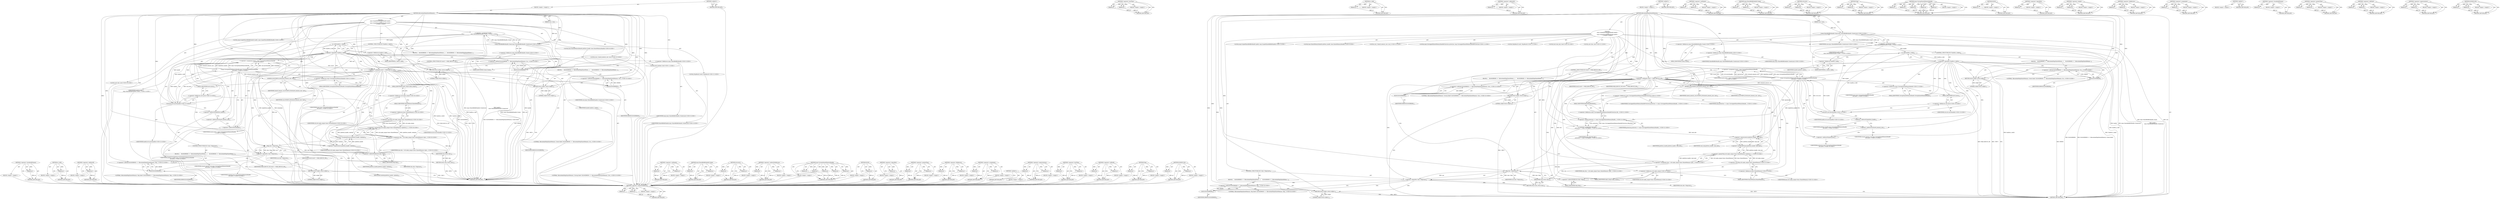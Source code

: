 digraph "DCHECK_EQ" {
vulnerable_206 [label=<(METHOD,&lt;operator&gt;.bracketedPrimary)>];
vulnerable_207 [label=<(PARAM,p1)>];
vulnerable_208 [label=<(BLOCK,&lt;empty&gt;,&lt;empty&gt;)>];
vulnerable_209 [label=<(METHOD_RETURN,ANY)>];
vulnerable_156 [label=<(METHOD,is_valid)>];
vulnerable_157 [label=<(PARAM,p1)>];
vulnerable_158 [label=<(BLOCK,&lt;empty&gt;,&lt;empty&gt;)>];
vulnerable_159 [label=<(METHOD_RETURN,ANY)>];
vulnerable_182 [label=<(METHOD,&lt;operator&gt;.addressOf)>];
vulnerable_183 [label=<(PARAM,p1)>];
vulnerable_184 [label=<(BLOCK,&lt;empty&gt;,&lt;empty&gt;)>];
vulnerable_185 [label=<(METHOD_RETURN,ANY)>];
vulnerable_6 [label=<(METHOD,&lt;global&gt;)<SUB>1</SUB>>];
vulnerable_7 [label=<(BLOCK,&lt;empty&gt;,&lt;empty&gt;)<SUB>1</SUB>>];
vulnerable_8 [label=<(METHOD,AllocateAndMapSharedMemory)<SUB>1</SUB>>];
vulnerable_9 [label=<(PARAM,size_t size)<SUB>1</SUB>>];
vulnerable_10 [label="<(BLOCK,{
  mojo::ScopedSharedBufferHandle handle =
   ...,{
  mojo::ScopedSharedBufferHandle handle =
   ...)<SUB>1</SUB>>"];
vulnerable_11 [label="<(LOCAL,mojo.ScopedSharedBufferHandle handle: mojo.ScopedSharedBufferHandle)<SUB>2</SUB>>"];
vulnerable_12 [label="<(&lt;operator&gt;.assignment,handle =
      mojo::SharedBufferHandle::Create...)<SUB>2</SUB>>"];
vulnerable_13 [label="<(IDENTIFIER,handle,handle =
      mojo::SharedBufferHandle::Create...)<SUB>2</SUB>>"];
vulnerable_14 [label="<(mojo.SharedBufferHandle.Create,mojo::SharedBufferHandle::Create(size))<SUB>3</SUB>>"];
vulnerable_15 [label="<(&lt;operator&gt;.fieldAccess,mojo::SharedBufferHandle::Create)<SUB>3</SUB>>"];
vulnerable_16 [label="<(&lt;operator&gt;.fieldAccess,mojo::SharedBufferHandle)<SUB>3</SUB>>"];
vulnerable_17 [label="<(IDENTIFIER,mojo,mojo::SharedBufferHandle::Create(size))<SUB>3</SUB>>"];
vulnerable_18 [label="<(IDENTIFIER,SharedBufferHandle,mojo::SharedBufferHandle::Create(size))<SUB>3</SUB>>"];
vulnerable_19 [label=<(FIELD_IDENTIFIER,Create,Create)<SUB>3</SUB>>];
vulnerable_20 [label="<(IDENTIFIER,size,mojo::SharedBufferHandle::Create(size))<SUB>3</SUB>>"];
vulnerable_21 [label=<(CONTROL_STRUCTURE,IF,if (!handle.is_valid()))<SUB>4</SUB>>];
vulnerable_22 [label=<(&lt;operator&gt;.logicalNot,!handle.is_valid())<SUB>4</SUB>>];
vulnerable_23 [label=<(is_valid,handle.is_valid())<SUB>4</SUB>>];
vulnerable_24 [label=<(&lt;operator&gt;.fieldAccess,handle.is_valid)<SUB>4</SUB>>];
vulnerable_25 [label=<(IDENTIFIER,handle,handle.is_valid())<SUB>4</SUB>>];
vulnerable_26 [label=<(FIELD_IDENTIFIER,is_valid,is_valid)<SUB>4</SUB>>];
vulnerable_27 [label=<(BLOCK,{
    DLOG(ERROR) &lt;&lt; &quot;AllocateAndMapSharedMemor...,{
    DLOG(ERROR) &lt;&lt; &quot;AllocateAndMapSharedMemor...)<SUB>4</SUB>>];
vulnerable_28 [label="<(&lt;operator&gt;.shiftLeft,DLOG(ERROR) &lt;&lt; &quot;AllocateAndMapSharedMemory: Cre...)<SUB>5</SUB>>"];
vulnerable_29 [label=<(DLOG,DLOG(ERROR))<SUB>5</SUB>>];
vulnerable_30 [label=<(IDENTIFIER,ERROR,DLOG(ERROR))<SUB>5</SUB>>];
vulnerable_31 [label="<(LITERAL,&quot;AllocateAndMapSharedMemory: Create failed&quot;,DLOG(ERROR) &lt;&lt; &quot;AllocateAndMapSharedMemory: Cre...)<SUB>5</SUB>>"];
vulnerable_32 [label=<(RETURN,return nullptr;,return nullptr;)<SUB>6</SUB>>];
vulnerable_33 [label=<(LITERAL,nullptr,return nullptr;)<SUB>6</SUB>>];
vulnerable_34 [label="<(LOCAL,base.SharedMemoryHandle platform_handle: base.SharedMemoryHandle)<SUB>9</SUB>>"];
vulnerable_35 [label="<(LOCAL,size_t shared_memory_size: size_t)<SUB>10</SUB>>"];
vulnerable_36 [label="<(LOCAL,bool readonly: bool)<SUB>11</SUB>>"];
vulnerable_37 [label="<(LOCAL,MojoResult result: MojoResult)<SUB>12</SUB>>"];
vulnerable_38 [label="<(&lt;operator&gt;.assignment,result = mojo::UnwrapSharedMemoryHandle(
      ...)<SUB>12</SUB>>"];
vulnerable_39 [label="<(IDENTIFIER,result,result = mojo::UnwrapSharedMemoryHandle(
      ...)<SUB>12</SUB>>"];
vulnerable_40 [label="<(mojo.UnwrapSharedMemoryHandle,mojo::UnwrapSharedMemoryHandle(
      std::move...)<SUB>12</SUB>>"];
vulnerable_41 [label="<(&lt;operator&gt;.fieldAccess,mojo::UnwrapSharedMemoryHandle)<SUB>12</SUB>>"];
vulnerable_42 [label="<(IDENTIFIER,mojo,mojo::UnwrapSharedMemoryHandle(
      std::move...)<SUB>12</SUB>>"];
vulnerable_43 [label=<(FIELD_IDENTIFIER,UnwrapSharedMemoryHandle,UnwrapSharedMemoryHandle)<SUB>12</SUB>>];
vulnerable_44 [label="<(std.move,std::move(handle))<SUB>13</SUB>>"];
vulnerable_45 [label="<(&lt;operator&gt;.fieldAccess,std::move)<SUB>13</SUB>>"];
vulnerable_46 [label="<(IDENTIFIER,std,std::move(handle))<SUB>13</SUB>>"];
vulnerable_47 [label=<(FIELD_IDENTIFIER,move,move)<SUB>13</SUB>>];
vulnerable_48 [label="<(IDENTIFIER,handle,std::move(handle))<SUB>13</SUB>>"];
vulnerable_49 [label=<(&lt;operator&gt;.addressOf,&amp;platform_handle)<SUB>13</SUB>>];
vulnerable_50 [label="<(IDENTIFIER,platform_handle,mojo::UnwrapSharedMemoryHandle(
      std::move...)<SUB>13</SUB>>"];
vulnerable_51 [label=<(&lt;operator&gt;.addressOf,&amp;shared_memory_size)<SUB>13</SUB>>];
vulnerable_52 [label="<(IDENTIFIER,shared_memory_size,mojo::UnwrapSharedMemoryHandle(
      std::move...)<SUB>13</SUB>>"];
vulnerable_53 [label=<(&lt;operator&gt;.addressOf,&amp;readonly)<SUB>13</SUB>>];
vulnerable_54 [label="<(IDENTIFIER,readonly,mojo::UnwrapSharedMemoryHandle(
      std::move...)<SUB>13</SUB>>"];
vulnerable_55 [label=<(CONTROL_STRUCTURE,IF,if (result != MOJO_RESULT_OK))<SUB>14</SUB>>];
vulnerable_56 [label=<(&lt;operator&gt;.notEquals,result != MOJO_RESULT_OK)<SUB>14</SUB>>];
vulnerable_57 [label=<(IDENTIFIER,result,result != MOJO_RESULT_OK)<SUB>14</SUB>>];
vulnerable_58 [label=<(IDENTIFIER,MOJO_RESULT_OK,result != MOJO_RESULT_OK)<SUB>14</SUB>>];
vulnerable_59 [label=<(BLOCK,{
     DLOG(ERROR) &lt;&lt; &quot;AllocateAndMapSharedMemo...,{
     DLOG(ERROR) &lt;&lt; &quot;AllocateAndMapSharedMemo...)<SUB>14</SUB>>];
vulnerable_60 [label="<(&lt;operator&gt;.shiftLeft,DLOG(ERROR) &lt;&lt; &quot;AllocateAndMapSharedMemory: Unw...)<SUB>15</SUB>>"];
vulnerable_61 [label=<(DLOG,DLOG(ERROR))<SUB>15</SUB>>];
vulnerable_62 [label=<(IDENTIFIER,ERROR,DLOG(ERROR))<SUB>15</SUB>>];
vulnerable_63 [label="<(LITERAL,&quot;AllocateAndMapSharedMemory: Unwrap failed&quot;,DLOG(ERROR) &lt;&lt; &quot;AllocateAndMapSharedMemory: Unw...)<SUB>15</SUB>>"];
vulnerable_64 [label=<(RETURN,return nullptr;,return nullptr;)<SUB>16</SUB>>];
vulnerable_65 [label=<(LITERAL,nullptr,return nullptr;)<SUB>16</SUB>>];
vulnerable_66 [label=<(DCHECK_EQ,DCHECK_EQ(shared_memory_size, size))<SUB>18</SUB>>];
vulnerable_67 [label=<(IDENTIFIER,shared_memory_size,DCHECK_EQ(shared_memory_size, size))<SUB>18</SUB>>];
vulnerable_68 [label=<(IDENTIFIER,size,DCHECK_EQ(shared_memory_size, size))<SUB>18</SUB>>];
vulnerable_69 [label="<(LOCAL,auto shm: auto)<SUB>20</SUB>>"];
vulnerable_70 [label="<(&lt;operator&gt;.assignment,shm = std::make_unique&lt;base::SharedMemory&gt;(plat...)<SUB>20</SUB>>"];
vulnerable_71 [label="<(IDENTIFIER,shm,shm = std::make_unique&lt;base::SharedMemory&gt;(plat...)<SUB>20</SUB>>"];
vulnerable_72 [label="<(&lt;operator&gt;.greaterThan,std::make_unique&lt;base::SharedMemory&gt;(platform_h...)<SUB>20</SUB>>"];
vulnerable_73 [label="<(&lt;operator&gt;.lessThan,std::make_unique&lt;base::SharedMemory)<SUB>20</SUB>>"];
vulnerable_74 [label="<(&lt;operator&gt;.fieldAccess,std::make_unique)<SUB>20</SUB>>"];
vulnerable_75 [label="<(IDENTIFIER,std,std::make_unique&lt;base::SharedMemory)<SUB>20</SUB>>"];
vulnerable_76 [label=<(FIELD_IDENTIFIER,make_unique,make_unique)<SUB>20</SUB>>];
vulnerable_77 [label="<(&lt;operator&gt;.fieldAccess,base::SharedMemory)<SUB>20</SUB>>"];
vulnerable_78 [label="<(IDENTIFIER,base,std::make_unique&lt;base::SharedMemory)<SUB>20</SUB>>"];
vulnerable_79 [label=<(FIELD_IDENTIFIER,SharedMemory,SharedMemory)<SUB>20</SUB>>];
vulnerable_80 [label=<(&lt;operator&gt;.bracketedPrimary,(platform_handle, readonly))<SUB>20</SUB>>];
vulnerable_81 [label=<(&lt;operator&gt;.expressionList,platform_handle, readonly)<SUB>20</SUB>>];
vulnerable_82 [label=<(IDENTIFIER,platform_handle,platform_handle, readonly)<SUB>20</SUB>>];
vulnerable_83 [label=<(IDENTIFIER,readonly,platform_handle, readonly)<SUB>20</SUB>>];
vulnerable_84 [label=<(CONTROL_STRUCTURE,IF,if (!shm-&gt;Map(size)))<SUB>21</SUB>>];
vulnerable_85 [label=<(&lt;operator&gt;.logicalNot,!shm-&gt;Map(size))<SUB>21</SUB>>];
vulnerable_86 [label=<(Map,shm-&gt;Map(size))<SUB>21</SUB>>];
vulnerable_87 [label=<(&lt;operator&gt;.indirectFieldAccess,shm-&gt;Map)<SUB>21</SUB>>];
vulnerable_88 [label=<(IDENTIFIER,shm,shm-&gt;Map(size))<SUB>21</SUB>>];
vulnerable_89 [label=<(FIELD_IDENTIFIER,Map,Map)<SUB>21</SUB>>];
vulnerable_90 [label=<(IDENTIFIER,size,shm-&gt;Map(size))<SUB>21</SUB>>];
vulnerable_91 [label=<(BLOCK,{
     DLOG(ERROR) &lt;&lt; &quot;AllocateAndMapSharedMemo...,{
     DLOG(ERROR) &lt;&lt; &quot;AllocateAndMapSharedMemo...)<SUB>21</SUB>>];
vulnerable_92 [label="<(&lt;operator&gt;.shiftLeft,DLOG(ERROR) &lt;&lt; &quot;AllocateAndMapSharedMemory: Map...)<SUB>22</SUB>>"];
vulnerable_93 [label=<(DLOG,DLOG(ERROR))<SUB>22</SUB>>];
vulnerable_94 [label=<(IDENTIFIER,ERROR,DLOG(ERROR))<SUB>22</SUB>>];
vulnerable_95 [label="<(LITERAL,&quot;AllocateAndMapSharedMemory: Map failed&quot;,DLOG(ERROR) &lt;&lt; &quot;AllocateAndMapSharedMemory: Map...)<SUB>22</SUB>>"];
vulnerable_96 [label=<(RETURN,return nullptr;,return nullptr;)<SUB>23</SUB>>];
vulnerable_97 [label=<(LITERAL,nullptr,return nullptr;)<SUB>23</SUB>>];
vulnerable_98 [label=<(RETURN,return shm;,return shm;)<SUB>26</SUB>>];
vulnerable_99 [label=<(IDENTIFIER,shm,return shm;)<SUB>26</SUB>>];
vulnerable_100 [label=<(METHOD_RETURN,ANY)<SUB>1</SUB>>];
vulnerable_102 [label=<(METHOD_RETURN,ANY)<SUB>1</SUB>>];
vulnerable_186 [label=<(METHOD,&lt;operator&gt;.notEquals)>];
vulnerable_187 [label=<(PARAM,p1)>];
vulnerable_188 [label=<(PARAM,p2)>];
vulnerable_189 [label=<(BLOCK,&lt;empty&gt;,&lt;empty&gt;)>];
vulnerable_190 [label=<(METHOD_RETURN,ANY)>];
vulnerable_142 [label=<(METHOD,mojo.SharedBufferHandle.Create)>];
vulnerable_143 [label=<(PARAM,p1)>];
vulnerable_144 [label=<(PARAM,p2)>];
vulnerable_145 [label=<(BLOCK,&lt;empty&gt;,&lt;empty&gt;)>];
vulnerable_146 [label=<(METHOD_RETURN,ANY)>];
vulnerable_177 [label=<(METHOD,std.move)>];
vulnerable_178 [label=<(PARAM,p1)>];
vulnerable_179 [label=<(PARAM,p2)>];
vulnerable_180 [label=<(BLOCK,&lt;empty&gt;,&lt;empty&gt;)>];
vulnerable_181 [label=<(METHOD_RETURN,ANY)>];
vulnerable_220 [label=<(METHOD,&lt;operator&gt;.indirectFieldAccess)>];
vulnerable_221 [label=<(PARAM,p1)>];
vulnerable_222 [label=<(PARAM,p2)>];
vulnerable_223 [label=<(BLOCK,&lt;empty&gt;,&lt;empty&gt;)>];
vulnerable_224 [label=<(METHOD_RETURN,ANY)>];
vulnerable_169 [label=<(METHOD,mojo.UnwrapSharedMemoryHandle)>];
vulnerable_170 [label=<(PARAM,p1)>];
vulnerable_171 [label=<(PARAM,p2)>];
vulnerable_172 [label=<(PARAM,p3)>];
vulnerable_173 [label=<(PARAM,p4)>];
vulnerable_174 [label=<(PARAM,p5)>];
vulnerable_175 [label=<(BLOCK,&lt;empty&gt;,&lt;empty&gt;)>];
vulnerable_176 [label=<(METHOD_RETURN,ANY)>];
vulnerable_165 [label=<(METHOD,DLOG)>];
vulnerable_166 [label=<(PARAM,p1)>];
vulnerable_167 [label=<(BLOCK,&lt;empty&gt;,&lt;empty&gt;)>];
vulnerable_168 [label=<(METHOD_RETURN,ANY)>];
vulnerable_152 [label=<(METHOD,&lt;operator&gt;.logicalNot)>];
vulnerable_153 [label=<(PARAM,p1)>];
vulnerable_154 [label=<(BLOCK,&lt;empty&gt;,&lt;empty&gt;)>];
vulnerable_155 [label=<(METHOD_RETURN,ANY)>];
vulnerable_196 [label=<(METHOD,&lt;operator&gt;.greaterThan)>];
vulnerable_197 [label=<(PARAM,p1)>];
vulnerable_198 [label=<(PARAM,p2)>];
vulnerable_199 [label=<(BLOCK,&lt;empty&gt;,&lt;empty&gt;)>];
vulnerable_200 [label=<(METHOD_RETURN,ANY)>];
vulnerable_147 [label=<(METHOD,&lt;operator&gt;.fieldAccess)>];
vulnerable_148 [label=<(PARAM,p1)>];
vulnerable_149 [label=<(PARAM,p2)>];
vulnerable_150 [label=<(BLOCK,&lt;empty&gt;,&lt;empty&gt;)>];
vulnerable_151 [label=<(METHOD_RETURN,ANY)>];
vulnerable_137 [label=<(METHOD,&lt;operator&gt;.assignment)>];
vulnerable_138 [label=<(PARAM,p1)>];
vulnerable_139 [label=<(PARAM,p2)>];
vulnerable_140 [label=<(BLOCK,&lt;empty&gt;,&lt;empty&gt;)>];
vulnerable_141 [label=<(METHOD_RETURN,ANY)>];
vulnerable_131 [label=<(METHOD,&lt;global&gt;)<SUB>1</SUB>>];
vulnerable_132 [label=<(BLOCK,&lt;empty&gt;,&lt;empty&gt;)>];
vulnerable_133 [label=<(METHOD_RETURN,ANY)>];
vulnerable_210 [label=<(METHOD,&lt;operator&gt;.expressionList)>];
vulnerable_211 [label=<(PARAM,p1)>];
vulnerable_212 [label=<(PARAM,p2)>];
vulnerable_213 [label=<(BLOCK,&lt;empty&gt;,&lt;empty&gt;)>];
vulnerable_214 [label=<(METHOD_RETURN,ANY)>];
vulnerable_201 [label=<(METHOD,&lt;operator&gt;.lessThan)>];
vulnerable_202 [label=<(PARAM,p1)>];
vulnerable_203 [label=<(PARAM,p2)>];
vulnerable_204 [label=<(BLOCK,&lt;empty&gt;,&lt;empty&gt;)>];
vulnerable_205 [label=<(METHOD_RETURN,ANY)>];
vulnerable_160 [label=<(METHOD,&lt;operator&gt;.shiftLeft)>];
vulnerable_161 [label=<(PARAM,p1)>];
vulnerable_162 [label=<(PARAM,p2)>];
vulnerable_163 [label=<(BLOCK,&lt;empty&gt;,&lt;empty&gt;)>];
vulnerable_164 [label=<(METHOD_RETURN,ANY)>];
vulnerable_215 [label=<(METHOD,Map)>];
vulnerable_216 [label=<(PARAM,p1)>];
vulnerable_217 [label=<(PARAM,p2)>];
vulnerable_218 [label=<(BLOCK,&lt;empty&gt;,&lt;empty&gt;)>];
vulnerable_219 [label=<(METHOD_RETURN,ANY)>];
vulnerable_191 [label=<(METHOD,DCHECK_EQ)>];
vulnerable_192 [label=<(PARAM,p1)>];
vulnerable_193 [label=<(PARAM,p2)>];
vulnerable_194 [label=<(BLOCK,&lt;empty&gt;,&lt;empty&gt;)>];
vulnerable_195 [label=<(METHOD_RETURN,ANY)>];
fixed_239 [label=<(METHOD,&lt;operator&gt;.indirectFieldAccess)>];
fixed_240 [label=<(PARAM,p1)>];
fixed_241 [label=<(PARAM,p2)>];
fixed_242 [label=<(BLOCK,&lt;empty&gt;,&lt;empty&gt;)>];
fixed_243 [label=<(METHOD_RETURN,ANY)>];
fixed_220 [label=<(METHOD,&lt;operator&gt;.lessThan)>];
fixed_221 [label=<(PARAM,p1)>];
fixed_222 [label=<(PARAM,p2)>];
fixed_223 [label=<(BLOCK,&lt;empty&gt;,&lt;empty&gt;)>];
fixed_224 [label=<(METHOD_RETURN,ANY)>];
fixed_170 [label=<(METHOD,is_valid)>];
fixed_171 [label=<(PARAM,p1)>];
fixed_172 [label=<(BLOCK,&lt;empty&gt;,&lt;empty&gt;)>];
fixed_173 [label=<(METHOD_RETURN,ANY)>];
fixed_196 [label=<(METHOD,&lt;operator&gt;.addressOf)>];
fixed_197 [label=<(PARAM,p1)>];
fixed_198 [label=<(BLOCK,&lt;empty&gt;,&lt;empty&gt;)>];
fixed_199 [label=<(METHOD_RETURN,ANY)>];
fixed_6 [label=<(METHOD,&lt;global&gt;)<SUB>1</SUB>>];
fixed_7 [label=<(BLOCK,&lt;empty&gt;,&lt;empty&gt;)<SUB>1</SUB>>];
fixed_8 [label=<(METHOD,AllocateAndMapSharedMemory)<SUB>1</SUB>>];
fixed_9 [label=<(PARAM,size_t size)<SUB>1</SUB>>];
fixed_10 [label="<(BLOCK,{
  mojo::ScopedSharedBufferHandle handle =
   ...,{
  mojo::ScopedSharedBufferHandle handle =
   ...)<SUB>1</SUB>>"];
fixed_11 [label="<(LOCAL,mojo.ScopedSharedBufferHandle handle: mojo.ScopedSharedBufferHandle)<SUB>2</SUB>>"];
fixed_12 [label="<(&lt;operator&gt;.assignment,handle =
      mojo::SharedBufferHandle::Create...)<SUB>2</SUB>>"];
fixed_13 [label="<(IDENTIFIER,handle,handle =
      mojo::SharedBufferHandle::Create...)<SUB>2</SUB>>"];
fixed_14 [label="<(mojo.SharedBufferHandle.Create,mojo::SharedBufferHandle::Create(size))<SUB>3</SUB>>"];
fixed_15 [label="<(&lt;operator&gt;.fieldAccess,mojo::SharedBufferHandle::Create)<SUB>3</SUB>>"];
fixed_16 [label="<(&lt;operator&gt;.fieldAccess,mojo::SharedBufferHandle)<SUB>3</SUB>>"];
fixed_17 [label="<(IDENTIFIER,mojo,mojo::SharedBufferHandle::Create(size))<SUB>3</SUB>>"];
fixed_18 [label="<(IDENTIFIER,SharedBufferHandle,mojo::SharedBufferHandle::Create(size))<SUB>3</SUB>>"];
fixed_19 [label=<(FIELD_IDENTIFIER,Create,Create)<SUB>3</SUB>>];
fixed_20 [label="<(IDENTIFIER,size,mojo::SharedBufferHandle::Create(size))<SUB>3</SUB>>"];
fixed_21 [label=<(CONTROL_STRUCTURE,IF,if (!handle.is_valid()))<SUB>4</SUB>>];
fixed_22 [label=<(&lt;operator&gt;.logicalNot,!handle.is_valid())<SUB>4</SUB>>];
fixed_23 [label=<(is_valid,handle.is_valid())<SUB>4</SUB>>];
fixed_24 [label=<(&lt;operator&gt;.fieldAccess,handle.is_valid)<SUB>4</SUB>>];
fixed_25 [label=<(IDENTIFIER,handle,handle.is_valid())<SUB>4</SUB>>];
fixed_26 [label=<(FIELD_IDENTIFIER,is_valid,is_valid)<SUB>4</SUB>>];
fixed_27 [label=<(BLOCK,{
    DLOG(ERROR) &lt;&lt; &quot;AllocateAndMapSharedMemor...,{
    DLOG(ERROR) &lt;&lt; &quot;AllocateAndMapSharedMemor...)<SUB>4</SUB>>];
fixed_28 [label="<(&lt;operator&gt;.shiftLeft,DLOG(ERROR) &lt;&lt; &quot;AllocateAndMapSharedMemory: Cre...)<SUB>5</SUB>>"];
fixed_29 [label=<(DLOG,DLOG(ERROR))<SUB>5</SUB>>];
fixed_30 [label=<(IDENTIFIER,ERROR,DLOG(ERROR))<SUB>5</SUB>>];
fixed_31 [label="<(LITERAL,&quot;AllocateAndMapSharedMemory: Create failed&quot;,DLOG(ERROR) &lt;&lt; &quot;AllocateAndMapSharedMemory: Cre...)<SUB>5</SUB>>"];
fixed_32 [label=<(RETURN,return nullptr;,return nullptr;)<SUB>6</SUB>>];
fixed_33 [label=<(LITERAL,nullptr,return nullptr;)<SUB>6</SUB>>];
fixed_34 [label="<(LOCAL,base.SharedMemoryHandle platform_handle: base.SharedMemoryHandle)<SUB>9</SUB>>"];
fixed_35 [label="<(LOCAL,size_t shared_memory_size: size_t)<SUB>10</SUB>>"];
fixed_36 [label="<(LOCAL,mojo.UnwrappedSharedMemoryHandleProtection protection: mojo.UnwrappedSharedMemoryHandleProtection)<SUB>11</SUB>>"];
fixed_37 [label="<(LOCAL,MojoResult result: MojoResult)<SUB>12</SUB>>"];
fixed_38 [label="<(&lt;operator&gt;.assignment,result = mojo::UnwrapSharedMemoryHandle(
      ...)<SUB>12</SUB>>"];
fixed_39 [label="<(IDENTIFIER,result,result = mojo::UnwrapSharedMemoryHandle(
      ...)<SUB>12</SUB>>"];
fixed_40 [label="<(mojo.UnwrapSharedMemoryHandle,mojo::UnwrapSharedMemoryHandle(
      std::move...)<SUB>12</SUB>>"];
fixed_41 [label="<(&lt;operator&gt;.fieldAccess,mojo::UnwrapSharedMemoryHandle)<SUB>12</SUB>>"];
fixed_42 [label="<(IDENTIFIER,mojo,mojo::UnwrapSharedMemoryHandle(
      std::move...)<SUB>12</SUB>>"];
fixed_43 [label=<(FIELD_IDENTIFIER,UnwrapSharedMemoryHandle,UnwrapSharedMemoryHandle)<SUB>12</SUB>>];
fixed_44 [label="<(std.move,std::move(handle))<SUB>13</SUB>>"];
fixed_45 [label="<(&lt;operator&gt;.fieldAccess,std::move)<SUB>13</SUB>>"];
fixed_46 [label="<(IDENTIFIER,std,std::move(handle))<SUB>13</SUB>>"];
fixed_47 [label=<(FIELD_IDENTIFIER,move,move)<SUB>13</SUB>>];
fixed_48 [label="<(IDENTIFIER,handle,std::move(handle))<SUB>13</SUB>>"];
fixed_49 [label=<(&lt;operator&gt;.addressOf,&amp;platform_handle)<SUB>13</SUB>>];
fixed_50 [label="<(IDENTIFIER,platform_handle,mojo::UnwrapSharedMemoryHandle(
      std::move...)<SUB>13</SUB>>"];
fixed_51 [label=<(&lt;operator&gt;.addressOf,&amp;shared_memory_size)<SUB>13</SUB>>];
fixed_52 [label="<(IDENTIFIER,shared_memory_size,mojo::UnwrapSharedMemoryHandle(
      std::move...)<SUB>13</SUB>>"];
fixed_53 [label=<(&lt;operator&gt;.addressOf,&amp;protection)<SUB>13</SUB>>];
fixed_54 [label="<(IDENTIFIER,protection,mojo::UnwrapSharedMemoryHandle(
      std::move...)<SUB>13</SUB>>"];
fixed_55 [label=<(CONTROL_STRUCTURE,IF,if (result != MOJO_RESULT_OK))<SUB>14</SUB>>];
fixed_56 [label=<(&lt;operator&gt;.notEquals,result != MOJO_RESULT_OK)<SUB>14</SUB>>];
fixed_57 [label=<(IDENTIFIER,result,result != MOJO_RESULT_OK)<SUB>14</SUB>>];
fixed_58 [label=<(IDENTIFIER,MOJO_RESULT_OK,result != MOJO_RESULT_OK)<SUB>14</SUB>>];
fixed_59 [label=<(BLOCK,{
     DLOG(ERROR) &lt;&lt; &quot;AllocateAndMapSharedMemo...,{
     DLOG(ERROR) &lt;&lt; &quot;AllocateAndMapSharedMemo...)<SUB>14</SUB>>];
fixed_60 [label="<(&lt;operator&gt;.shiftLeft,DLOG(ERROR) &lt;&lt; &quot;AllocateAndMapSharedMemory: Unw...)<SUB>15</SUB>>"];
fixed_61 [label=<(DLOG,DLOG(ERROR))<SUB>15</SUB>>];
fixed_62 [label=<(IDENTIFIER,ERROR,DLOG(ERROR))<SUB>15</SUB>>];
fixed_63 [label="<(LITERAL,&quot;AllocateAndMapSharedMemory: Unwrap failed&quot;,DLOG(ERROR) &lt;&lt; &quot;AllocateAndMapSharedMemory: Unw...)<SUB>15</SUB>>"];
fixed_64 [label=<(RETURN,return nullptr;,return nullptr;)<SUB>16</SUB>>];
fixed_65 [label=<(LITERAL,nullptr,return nullptr;)<SUB>16</SUB>>];
fixed_66 [label=<(DCHECK_EQ,DCHECK_EQ(shared_memory_size, size))<SUB>18</SUB>>];
fixed_67 [label=<(IDENTIFIER,shared_memory_size,DCHECK_EQ(shared_memory_size, size))<SUB>18</SUB>>];
fixed_68 [label=<(IDENTIFIER,size,DCHECK_EQ(shared_memory_size, size))<SUB>18</SUB>>];
fixed_69 [label="<(LOCAL,bool read_only: bool)<SUB>20</SUB>>"];
fixed_70 [label="<(&lt;operator&gt;.assignment,read_only =
      protection == mojo::Unwrapped...)<SUB>20</SUB>>"];
fixed_71 [label="<(IDENTIFIER,read_only,read_only =
      protection == mojo::Unwrapped...)<SUB>20</SUB>>"];
fixed_72 [label="<(&lt;operator&gt;.equals,protection == mojo::UnwrappedSharedMemoryHandle...)<SUB>21</SUB>>"];
fixed_73 [label="<(IDENTIFIER,protection,protection == mojo::UnwrappedSharedMemoryHandle...)<SUB>21</SUB>>"];
fixed_74 [label="<(&lt;operator&gt;.fieldAccess,mojo::UnwrappedSharedMemoryHandleProtection::kR...)<SUB>21</SUB>>"];
fixed_75 [label="<(&lt;operator&gt;.fieldAccess,mojo::UnwrappedSharedMemoryHandleProtection)<SUB>21</SUB>>"];
fixed_76 [label="<(IDENTIFIER,mojo,protection == mojo::UnwrappedSharedMemoryHandle...)<SUB>21</SUB>>"];
fixed_77 [label="<(IDENTIFIER,UnwrappedSharedMemoryHandleProtection,protection == mojo::UnwrappedSharedMemoryHandle...)<SUB>21</SUB>>"];
fixed_78 [label=<(FIELD_IDENTIFIER,kReadOnly,kReadOnly)<SUB>21</SUB>>];
fixed_79 [label="<(LOCAL,auto shm: auto)<SUB>22</SUB>>"];
fixed_80 [label="<(&lt;operator&gt;.assignment,shm = std::make_unique&lt;base::SharedMemory&gt;(plat...)<SUB>22</SUB>>"];
fixed_81 [label="<(IDENTIFIER,shm,shm = std::make_unique&lt;base::SharedMemory&gt;(plat...)<SUB>22</SUB>>"];
fixed_82 [label="<(&lt;operator&gt;.greaterThan,std::make_unique&lt;base::SharedMemory&gt;(platform_h...)<SUB>22</SUB>>"];
fixed_83 [label="<(&lt;operator&gt;.lessThan,std::make_unique&lt;base::SharedMemory)<SUB>22</SUB>>"];
fixed_84 [label="<(&lt;operator&gt;.fieldAccess,std::make_unique)<SUB>22</SUB>>"];
fixed_85 [label="<(IDENTIFIER,std,std::make_unique&lt;base::SharedMemory)<SUB>22</SUB>>"];
fixed_86 [label=<(FIELD_IDENTIFIER,make_unique,make_unique)<SUB>22</SUB>>];
fixed_87 [label="<(&lt;operator&gt;.fieldAccess,base::SharedMemory)<SUB>22</SUB>>"];
fixed_88 [label="<(IDENTIFIER,base,std::make_unique&lt;base::SharedMemory)<SUB>22</SUB>>"];
fixed_89 [label=<(FIELD_IDENTIFIER,SharedMemory,SharedMemory)<SUB>22</SUB>>];
fixed_90 [label=<(&lt;operator&gt;.bracketedPrimary,(platform_handle, read_only))<SUB>22</SUB>>];
fixed_91 [label=<(&lt;operator&gt;.expressionList,platform_handle, read_only)<SUB>22</SUB>>];
fixed_92 [label=<(IDENTIFIER,platform_handle,platform_handle, read_only)<SUB>22</SUB>>];
fixed_93 [label=<(IDENTIFIER,read_only,platform_handle, read_only)<SUB>22</SUB>>];
fixed_94 [label=<(CONTROL_STRUCTURE,IF,if (!shm-&gt;Map(size)))<SUB>23</SUB>>];
fixed_95 [label=<(&lt;operator&gt;.logicalNot,!shm-&gt;Map(size))<SUB>23</SUB>>];
fixed_96 [label=<(Map,shm-&gt;Map(size))<SUB>23</SUB>>];
fixed_97 [label=<(&lt;operator&gt;.indirectFieldAccess,shm-&gt;Map)<SUB>23</SUB>>];
fixed_98 [label=<(IDENTIFIER,shm,shm-&gt;Map(size))<SUB>23</SUB>>];
fixed_99 [label=<(FIELD_IDENTIFIER,Map,Map)<SUB>23</SUB>>];
fixed_100 [label=<(IDENTIFIER,size,shm-&gt;Map(size))<SUB>23</SUB>>];
fixed_101 [label=<(BLOCK,{
     DLOG(ERROR) &lt;&lt; &quot;AllocateAndMapSharedMemo...,{
     DLOG(ERROR) &lt;&lt; &quot;AllocateAndMapSharedMemo...)<SUB>23</SUB>>];
fixed_102 [label="<(&lt;operator&gt;.shiftLeft,DLOG(ERROR) &lt;&lt; &quot;AllocateAndMapSharedMemory: Map...)<SUB>24</SUB>>"];
fixed_103 [label=<(DLOG,DLOG(ERROR))<SUB>24</SUB>>];
fixed_104 [label=<(IDENTIFIER,ERROR,DLOG(ERROR))<SUB>24</SUB>>];
fixed_105 [label="<(LITERAL,&quot;AllocateAndMapSharedMemory: Map failed&quot;,DLOG(ERROR) &lt;&lt; &quot;AllocateAndMapSharedMemory: Map...)<SUB>24</SUB>>"];
fixed_106 [label=<(RETURN,return nullptr;,return nullptr;)<SUB>25</SUB>>];
fixed_107 [label=<(LITERAL,nullptr,return nullptr;)<SUB>25</SUB>>];
fixed_108 [label=<(RETURN,return shm;,return shm;)<SUB>28</SUB>>];
fixed_109 [label=<(IDENTIFIER,shm,return shm;)<SUB>28</SUB>>];
fixed_110 [label=<(METHOD_RETURN,ANY)<SUB>1</SUB>>];
fixed_112 [label=<(METHOD_RETURN,ANY)<SUB>1</SUB>>];
fixed_200 [label=<(METHOD,&lt;operator&gt;.notEquals)>];
fixed_201 [label=<(PARAM,p1)>];
fixed_202 [label=<(PARAM,p2)>];
fixed_203 [label=<(BLOCK,&lt;empty&gt;,&lt;empty&gt;)>];
fixed_204 [label=<(METHOD_RETURN,ANY)>];
fixed_156 [label=<(METHOD,mojo.SharedBufferHandle.Create)>];
fixed_157 [label=<(PARAM,p1)>];
fixed_158 [label=<(PARAM,p2)>];
fixed_159 [label=<(BLOCK,&lt;empty&gt;,&lt;empty&gt;)>];
fixed_160 [label=<(METHOD_RETURN,ANY)>];
fixed_191 [label=<(METHOD,std.move)>];
fixed_192 [label=<(PARAM,p1)>];
fixed_193 [label=<(PARAM,p2)>];
fixed_194 [label=<(BLOCK,&lt;empty&gt;,&lt;empty&gt;)>];
fixed_195 [label=<(METHOD_RETURN,ANY)>];
fixed_234 [label=<(METHOD,Map)>];
fixed_235 [label=<(PARAM,p1)>];
fixed_236 [label=<(PARAM,p2)>];
fixed_237 [label=<(BLOCK,&lt;empty&gt;,&lt;empty&gt;)>];
fixed_238 [label=<(METHOD_RETURN,ANY)>];
fixed_183 [label=<(METHOD,mojo.UnwrapSharedMemoryHandle)>];
fixed_184 [label=<(PARAM,p1)>];
fixed_185 [label=<(PARAM,p2)>];
fixed_186 [label=<(PARAM,p3)>];
fixed_187 [label=<(PARAM,p4)>];
fixed_188 [label=<(PARAM,p5)>];
fixed_189 [label=<(BLOCK,&lt;empty&gt;,&lt;empty&gt;)>];
fixed_190 [label=<(METHOD_RETURN,ANY)>];
fixed_179 [label=<(METHOD,DLOG)>];
fixed_180 [label=<(PARAM,p1)>];
fixed_181 [label=<(BLOCK,&lt;empty&gt;,&lt;empty&gt;)>];
fixed_182 [label=<(METHOD_RETURN,ANY)>];
fixed_166 [label=<(METHOD,&lt;operator&gt;.logicalNot)>];
fixed_167 [label=<(PARAM,p1)>];
fixed_168 [label=<(BLOCK,&lt;empty&gt;,&lt;empty&gt;)>];
fixed_169 [label=<(METHOD_RETURN,ANY)>];
fixed_210 [label=<(METHOD,&lt;operator&gt;.equals)>];
fixed_211 [label=<(PARAM,p1)>];
fixed_212 [label=<(PARAM,p2)>];
fixed_213 [label=<(BLOCK,&lt;empty&gt;,&lt;empty&gt;)>];
fixed_214 [label=<(METHOD_RETURN,ANY)>];
fixed_161 [label=<(METHOD,&lt;operator&gt;.fieldAccess)>];
fixed_162 [label=<(PARAM,p1)>];
fixed_163 [label=<(PARAM,p2)>];
fixed_164 [label=<(BLOCK,&lt;empty&gt;,&lt;empty&gt;)>];
fixed_165 [label=<(METHOD_RETURN,ANY)>];
fixed_151 [label=<(METHOD,&lt;operator&gt;.assignment)>];
fixed_152 [label=<(PARAM,p1)>];
fixed_153 [label=<(PARAM,p2)>];
fixed_154 [label=<(BLOCK,&lt;empty&gt;,&lt;empty&gt;)>];
fixed_155 [label=<(METHOD_RETURN,ANY)>];
fixed_145 [label=<(METHOD,&lt;global&gt;)<SUB>1</SUB>>];
fixed_146 [label=<(BLOCK,&lt;empty&gt;,&lt;empty&gt;)>];
fixed_147 [label=<(METHOD_RETURN,ANY)>];
fixed_225 [label=<(METHOD,&lt;operator&gt;.bracketedPrimary)>];
fixed_226 [label=<(PARAM,p1)>];
fixed_227 [label=<(BLOCK,&lt;empty&gt;,&lt;empty&gt;)>];
fixed_228 [label=<(METHOD_RETURN,ANY)>];
fixed_215 [label=<(METHOD,&lt;operator&gt;.greaterThan)>];
fixed_216 [label=<(PARAM,p1)>];
fixed_217 [label=<(PARAM,p2)>];
fixed_218 [label=<(BLOCK,&lt;empty&gt;,&lt;empty&gt;)>];
fixed_219 [label=<(METHOD_RETURN,ANY)>];
fixed_174 [label=<(METHOD,&lt;operator&gt;.shiftLeft)>];
fixed_175 [label=<(PARAM,p1)>];
fixed_176 [label=<(PARAM,p2)>];
fixed_177 [label=<(BLOCK,&lt;empty&gt;,&lt;empty&gt;)>];
fixed_178 [label=<(METHOD_RETURN,ANY)>];
fixed_229 [label=<(METHOD,&lt;operator&gt;.expressionList)>];
fixed_230 [label=<(PARAM,p1)>];
fixed_231 [label=<(PARAM,p2)>];
fixed_232 [label=<(BLOCK,&lt;empty&gt;,&lt;empty&gt;)>];
fixed_233 [label=<(METHOD_RETURN,ANY)>];
fixed_205 [label=<(METHOD,DCHECK_EQ)>];
fixed_206 [label=<(PARAM,p1)>];
fixed_207 [label=<(PARAM,p2)>];
fixed_208 [label=<(BLOCK,&lt;empty&gt;,&lt;empty&gt;)>];
fixed_209 [label=<(METHOD_RETURN,ANY)>];
vulnerable_206 -> vulnerable_207  [key=0, label="AST: "];
vulnerable_206 -> vulnerable_207  [key=1, label="DDG: "];
vulnerable_206 -> vulnerable_208  [key=0, label="AST: "];
vulnerable_206 -> vulnerable_209  [key=0, label="AST: "];
vulnerable_206 -> vulnerable_209  [key=1, label="CFG: "];
vulnerable_207 -> vulnerable_209  [key=0, label="DDG: p1"];
vulnerable_208 -> fixed_239  [key=0];
vulnerable_209 -> fixed_239  [key=0];
vulnerable_156 -> vulnerable_157  [key=0, label="AST: "];
vulnerable_156 -> vulnerable_157  [key=1, label="DDG: "];
vulnerable_156 -> vulnerable_158  [key=0, label="AST: "];
vulnerable_156 -> vulnerable_159  [key=0, label="AST: "];
vulnerable_156 -> vulnerable_159  [key=1, label="CFG: "];
vulnerable_157 -> vulnerable_159  [key=0, label="DDG: p1"];
vulnerable_158 -> fixed_239  [key=0];
vulnerable_159 -> fixed_239  [key=0];
vulnerable_182 -> vulnerable_183  [key=0, label="AST: "];
vulnerable_182 -> vulnerable_183  [key=1, label="DDG: "];
vulnerable_182 -> vulnerable_184  [key=0, label="AST: "];
vulnerable_182 -> vulnerable_185  [key=0, label="AST: "];
vulnerable_182 -> vulnerable_185  [key=1, label="CFG: "];
vulnerable_183 -> vulnerable_185  [key=0, label="DDG: p1"];
vulnerable_184 -> fixed_239  [key=0];
vulnerable_185 -> fixed_239  [key=0];
vulnerable_6 -> vulnerable_7  [key=0, label="AST: "];
vulnerable_6 -> vulnerable_102  [key=0, label="AST: "];
vulnerable_6 -> vulnerable_102  [key=1, label="CFG: "];
vulnerable_7 -> vulnerable_8  [key=0, label="AST: "];
vulnerable_8 -> vulnerable_9  [key=0, label="AST: "];
vulnerable_8 -> vulnerable_9  [key=1, label="DDG: "];
vulnerable_8 -> vulnerable_10  [key=0, label="AST: "];
vulnerable_8 -> vulnerable_100  [key=0, label="AST: "];
vulnerable_8 -> vulnerable_16  [key=0, label="CFG: "];
vulnerable_8 -> vulnerable_66  [key=0, label="DDG: "];
vulnerable_8 -> vulnerable_99  [key=0, label="DDG: "];
vulnerable_8 -> vulnerable_14  [key=0, label="DDG: "];
vulnerable_8 -> vulnerable_32  [key=0, label="DDG: "];
vulnerable_8 -> vulnerable_40  [key=0, label="DDG: "];
vulnerable_8 -> vulnerable_56  [key=0, label="DDG: "];
vulnerable_8 -> vulnerable_64  [key=0, label="DDG: "];
vulnerable_8 -> vulnerable_96  [key=0, label="DDG: "];
vulnerable_8 -> vulnerable_28  [key=0, label="DDG: "];
vulnerable_8 -> vulnerable_33  [key=0, label="DDG: "];
vulnerable_8 -> vulnerable_44  [key=0, label="DDG: "];
vulnerable_8 -> vulnerable_60  [key=0, label="DDG: "];
vulnerable_8 -> vulnerable_65  [key=0, label="DDG: "];
vulnerable_8 -> vulnerable_86  [key=0, label="DDG: "];
vulnerable_8 -> vulnerable_92  [key=0, label="DDG: "];
vulnerable_8 -> vulnerable_97  [key=0, label="DDG: "];
vulnerable_8 -> vulnerable_29  [key=0, label="DDG: "];
vulnerable_8 -> vulnerable_61  [key=0, label="DDG: "];
vulnerable_8 -> vulnerable_81  [key=0, label="DDG: "];
vulnerable_8 -> vulnerable_93  [key=0, label="DDG: "];
vulnerable_9 -> vulnerable_14  [key=0, label="DDG: size"];
vulnerable_10 -> vulnerable_11  [key=0, label="AST: "];
vulnerable_10 -> vulnerable_12  [key=0, label="AST: "];
vulnerable_10 -> vulnerable_21  [key=0, label="AST: "];
vulnerable_10 -> vulnerable_34  [key=0, label="AST: "];
vulnerable_10 -> vulnerable_35  [key=0, label="AST: "];
vulnerable_10 -> vulnerable_36  [key=0, label="AST: "];
vulnerable_10 -> vulnerable_37  [key=0, label="AST: "];
vulnerable_10 -> vulnerable_38  [key=0, label="AST: "];
vulnerable_10 -> vulnerable_55  [key=0, label="AST: "];
vulnerable_10 -> vulnerable_66  [key=0, label="AST: "];
vulnerable_10 -> vulnerable_69  [key=0, label="AST: "];
vulnerable_10 -> vulnerable_70  [key=0, label="AST: "];
vulnerable_10 -> vulnerable_84  [key=0, label="AST: "];
vulnerable_10 -> vulnerable_98  [key=0, label="AST: "];
vulnerable_11 -> fixed_239  [key=0];
vulnerable_12 -> vulnerable_13  [key=0, label="AST: "];
vulnerable_12 -> vulnerable_14  [key=0, label="AST: "];
vulnerable_12 -> vulnerable_26  [key=0, label="CFG: "];
vulnerable_12 -> vulnerable_100  [key=0, label="DDG: handle"];
vulnerable_12 -> vulnerable_100  [key=1, label="DDG: mojo::SharedBufferHandle::Create(size)"];
vulnerable_12 -> vulnerable_100  [key=2, label="DDG: handle =
      mojo::SharedBufferHandle::Create(size)"];
vulnerable_12 -> vulnerable_23  [key=0, label="DDG: handle"];
vulnerable_12 -> vulnerable_44  [key=0, label="DDG: handle"];
vulnerable_13 -> fixed_239  [key=0];
vulnerable_14 -> vulnerable_15  [key=0, label="AST: "];
vulnerable_14 -> vulnerable_20  [key=0, label="AST: "];
vulnerable_14 -> vulnerable_12  [key=0, label="CFG: "];
vulnerable_14 -> vulnerable_12  [key=1, label="DDG: mojo::SharedBufferHandle::Create"];
vulnerable_14 -> vulnerable_12  [key=2, label="DDG: size"];
vulnerable_14 -> vulnerable_100  [key=0, label="DDG: mojo::SharedBufferHandle::Create"];
vulnerable_14 -> vulnerable_100  [key=1, label="DDG: size"];
vulnerable_14 -> vulnerable_66  [key=0, label="DDG: size"];
vulnerable_15 -> vulnerable_16  [key=0, label="AST: "];
vulnerable_15 -> vulnerable_19  [key=0, label="AST: "];
vulnerable_15 -> vulnerable_14  [key=0, label="CFG: "];
vulnerable_16 -> vulnerable_17  [key=0, label="AST: "];
vulnerable_16 -> vulnerable_18  [key=0, label="AST: "];
vulnerable_16 -> vulnerable_19  [key=0, label="CFG: "];
vulnerable_17 -> fixed_239  [key=0];
vulnerable_18 -> fixed_239  [key=0];
vulnerable_19 -> vulnerable_15  [key=0, label="CFG: "];
vulnerable_20 -> fixed_239  [key=0];
vulnerable_21 -> vulnerable_22  [key=0, label="AST: "];
vulnerable_21 -> vulnerable_27  [key=0, label="AST: "];
vulnerable_22 -> vulnerable_23  [key=0, label="AST: "];
vulnerable_22 -> vulnerable_29  [key=0, label="CFG: "];
vulnerable_22 -> vulnerable_29  [key=1, label="CDG: "];
vulnerable_22 -> vulnerable_43  [key=0, label="CFG: "];
vulnerable_22 -> vulnerable_43  [key=1, label="CDG: "];
vulnerable_22 -> vulnerable_100  [key=0, label="DDG: handle.is_valid()"];
vulnerable_22 -> vulnerable_100  [key=1, label="DDG: !handle.is_valid()"];
vulnerable_22 -> vulnerable_47  [key=0, label="CDG: "];
vulnerable_22 -> vulnerable_32  [key=0, label="CDG: "];
vulnerable_22 -> vulnerable_49  [key=0, label="CDG: "];
vulnerable_22 -> vulnerable_51  [key=0, label="CDG: "];
vulnerable_22 -> vulnerable_28  [key=0, label="CDG: "];
vulnerable_22 -> vulnerable_38  [key=0, label="CDG: "];
vulnerable_22 -> vulnerable_56  [key=0, label="CDG: "];
vulnerable_22 -> vulnerable_45  [key=0, label="CDG: "];
vulnerable_22 -> vulnerable_40  [key=0, label="CDG: "];
vulnerable_22 -> vulnerable_44  [key=0, label="CDG: "];
vulnerable_22 -> vulnerable_53  [key=0, label="CDG: "];
vulnerable_22 -> vulnerable_41  [key=0, label="CDG: "];
vulnerable_23 -> vulnerable_24  [key=0, label="AST: "];
vulnerable_23 -> vulnerable_22  [key=0, label="CFG: "];
vulnerable_23 -> vulnerable_22  [key=1, label="DDG: handle.is_valid"];
vulnerable_23 -> vulnerable_100  [key=0, label="DDG: handle.is_valid"];
vulnerable_23 -> vulnerable_44  [key=0, label="DDG: handle.is_valid"];
vulnerable_24 -> vulnerable_25  [key=0, label="AST: "];
vulnerable_24 -> vulnerable_26  [key=0, label="AST: "];
vulnerable_24 -> vulnerable_23  [key=0, label="CFG: "];
vulnerable_25 -> fixed_239  [key=0];
vulnerable_26 -> vulnerable_24  [key=0, label="CFG: "];
vulnerable_27 -> vulnerable_28  [key=0, label="AST: "];
vulnerable_27 -> vulnerable_32  [key=0, label="AST: "];
vulnerable_28 -> vulnerable_29  [key=0, label="AST: "];
vulnerable_28 -> vulnerable_31  [key=0, label="AST: "];
vulnerable_28 -> vulnerable_32  [key=0, label="CFG: "];
vulnerable_28 -> vulnerable_100  [key=0, label="DDG: DLOG(ERROR)"];
vulnerable_28 -> vulnerable_100  [key=1, label="DDG: DLOG(ERROR) &lt;&lt; &quot;AllocateAndMapSharedMemory: Create failed&quot;"];
vulnerable_29 -> vulnerable_30  [key=0, label="AST: "];
vulnerable_29 -> vulnerable_28  [key=0, label="CFG: "];
vulnerable_29 -> vulnerable_28  [key=1, label="DDG: ERROR"];
vulnerable_29 -> vulnerable_100  [key=0, label="DDG: ERROR"];
vulnerable_30 -> fixed_239  [key=0];
vulnerable_31 -> fixed_239  [key=0];
vulnerable_32 -> vulnerable_33  [key=0, label="AST: "];
vulnerable_32 -> vulnerable_100  [key=0, label="CFG: "];
vulnerable_32 -> vulnerable_100  [key=1, label="DDG: &lt;RET&gt;"];
vulnerable_33 -> vulnerable_32  [key=0, label="DDG: nullptr"];
vulnerable_34 -> fixed_239  [key=0];
vulnerable_35 -> fixed_239  [key=0];
vulnerable_36 -> fixed_239  [key=0];
vulnerable_37 -> fixed_239  [key=0];
vulnerable_38 -> vulnerable_39  [key=0, label="AST: "];
vulnerable_38 -> vulnerable_40  [key=0, label="AST: "];
vulnerable_38 -> vulnerable_56  [key=0, label="CFG: "];
vulnerable_38 -> vulnerable_56  [key=1, label="DDG: result"];
vulnerable_39 -> fixed_239  [key=0];
vulnerable_40 -> vulnerable_41  [key=0, label="AST: "];
vulnerable_40 -> vulnerable_44  [key=0, label="AST: "];
vulnerable_40 -> vulnerable_49  [key=0, label="AST: "];
vulnerable_40 -> vulnerable_51  [key=0, label="AST: "];
vulnerable_40 -> vulnerable_53  [key=0, label="AST: "];
vulnerable_40 -> vulnerable_38  [key=0, label="CFG: "];
vulnerable_40 -> vulnerable_38  [key=1, label="DDG: std::move(handle)"];
vulnerable_40 -> vulnerable_38  [key=2, label="DDG: &amp;readonly"];
vulnerable_40 -> vulnerable_38  [key=3, label="DDG: &amp;shared_memory_size"];
vulnerable_40 -> vulnerable_38  [key=4, label="DDG: &amp;platform_handle"];
vulnerable_40 -> vulnerable_38  [key=5, label="DDG: mojo::UnwrapSharedMemoryHandle"];
vulnerable_40 -> vulnerable_66  [key=0, label="DDG: &amp;shared_memory_size"];
vulnerable_40 -> vulnerable_81  [key=0, label="DDG: &amp;platform_handle"];
vulnerable_40 -> vulnerable_81  [key=1, label="DDG: &amp;readonly"];
vulnerable_41 -> vulnerable_42  [key=0, label="AST: "];
vulnerable_41 -> vulnerable_43  [key=0, label="AST: "];
vulnerable_41 -> vulnerable_47  [key=0, label="CFG: "];
vulnerable_42 -> fixed_239  [key=0];
vulnerable_43 -> vulnerable_41  [key=0, label="CFG: "];
vulnerable_44 -> vulnerable_45  [key=0, label="AST: "];
vulnerable_44 -> vulnerable_48  [key=0, label="AST: "];
vulnerable_44 -> vulnerable_49  [key=0, label="CFG: "];
vulnerable_44 -> vulnerable_40  [key=0, label="DDG: std::move"];
vulnerable_44 -> vulnerable_40  [key=1, label="DDG: handle"];
vulnerable_45 -> vulnerable_46  [key=0, label="AST: "];
vulnerable_45 -> vulnerable_47  [key=0, label="AST: "];
vulnerable_45 -> vulnerable_44  [key=0, label="CFG: "];
vulnerable_46 -> fixed_239  [key=0];
vulnerable_47 -> vulnerable_45  [key=0, label="CFG: "];
vulnerable_48 -> fixed_239  [key=0];
vulnerable_49 -> vulnerable_50  [key=0, label="AST: "];
vulnerable_49 -> vulnerable_51  [key=0, label="CFG: "];
vulnerable_50 -> fixed_239  [key=0];
vulnerable_51 -> vulnerable_52  [key=0, label="AST: "];
vulnerable_51 -> vulnerable_53  [key=0, label="CFG: "];
vulnerable_52 -> fixed_239  [key=0];
vulnerable_53 -> vulnerable_54  [key=0, label="AST: "];
vulnerable_53 -> vulnerable_40  [key=0, label="CFG: "];
vulnerable_54 -> fixed_239  [key=0];
vulnerable_55 -> vulnerable_56  [key=0, label="AST: "];
vulnerable_55 -> vulnerable_59  [key=0, label="AST: "];
vulnerable_56 -> vulnerable_57  [key=0, label="AST: "];
vulnerable_56 -> vulnerable_58  [key=0, label="AST: "];
vulnerable_56 -> vulnerable_61  [key=0, label="CFG: "];
vulnerable_56 -> vulnerable_61  [key=1, label="CDG: "];
vulnerable_56 -> vulnerable_66  [key=0, label="CFG: "];
vulnerable_56 -> vulnerable_66  [key=1, label="CDG: "];
vulnerable_56 -> vulnerable_100  [key=0, label="DDG: MOJO_RESULT_OK"];
vulnerable_56 -> vulnerable_60  [key=0, label="CDG: "];
vulnerable_56 -> vulnerable_73  [key=0, label="CDG: "];
vulnerable_56 -> vulnerable_77  [key=0, label="CDG: "];
vulnerable_56 -> vulnerable_64  [key=0, label="CDG: "];
vulnerable_56 -> vulnerable_89  [key=0, label="CDG: "];
vulnerable_56 -> vulnerable_81  [key=0, label="CDG: "];
vulnerable_56 -> vulnerable_85  [key=0, label="CDG: "];
vulnerable_56 -> vulnerable_72  [key=0, label="CDG: "];
vulnerable_56 -> vulnerable_74  [key=0, label="CDG: "];
vulnerable_56 -> vulnerable_76  [key=0, label="CDG: "];
vulnerable_56 -> vulnerable_87  [key=0, label="CDG: "];
vulnerable_56 -> vulnerable_79  [key=0, label="CDG: "];
vulnerable_56 -> vulnerable_80  [key=0, label="CDG: "];
vulnerable_56 -> vulnerable_70  [key=0, label="CDG: "];
vulnerable_56 -> vulnerable_86  [key=0, label="CDG: "];
vulnerable_57 -> fixed_239  [key=0];
vulnerable_58 -> fixed_239  [key=0];
vulnerable_59 -> vulnerable_60  [key=0, label="AST: "];
vulnerable_59 -> vulnerable_64  [key=0, label="AST: "];
vulnerable_60 -> vulnerable_61  [key=0, label="AST: "];
vulnerable_60 -> vulnerable_63  [key=0, label="AST: "];
vulnerable_60 -> vulnerable_64  [key=0, label="CFG: "];
vulnerable_61 -> vulnerable_62  [key=0, label="AST: "];
vulnerable_61 -> vulnerable_60  [key=0, label="CFG: "];
vulnerable_61 -> vulnerable_60  [key=1, label="DDG: ERROR"];
vulnerable_62 -> fixed_239  [key=0];
vulnerable_63 -> fixed_239  [key=0];
vulnerable_64 -> vulnerable_65  [key=0, label="AST: "];
vulnerable_64 -> vulnerable_100  [key=0, label="CFG: "];
vulnerable_64 -> vulnerable_100  [key=1, label="DDG: &lt;RET&gt;"];
vulnerable_65 -> vulnerable_64  [key=0, label="DDG: nullptr"];
vulnerable_66 -> vulnerable_67  [key=0, label="AST: "];
vulnerable_66 -> vulnerable_68  [key=0, label="AST: "];
vulnerable_66 -> vulnerable_76  [key=0, label="CFG: "];
vulnerable_66 -> vulnerable_86  [key=0, label="DDG: size"];
vulnerable_67 -> fixed_239  [key=0];
vulnerable_68 -> fixed_239  [key=0];
vulnerable_69 -> fixed_239  [key=0];
vulnerable_70 -> vulnerable_71  [key=0, label="AST: "];
vulnerable_70 -> vulnerable_72  [key=0, label="AST: "];
vulnerable_70 -> vulnerable_89  [key=0, label="CFG: "];
vulnerable_70 -> vulnerable_99  [key=0, label="DDG: shm"];
vulnerable_70 -> vulnerable_86  [key=0, label="DDG: shm"];
vulnerable_71 -> fixed_239  [key=0];
vulnerable_72 -> vulnerable_73  [key=0, label="AST: "];
vulnerable_72 -> vulnerable_80  [key=0, label="AST: "];
vulnerable_72 -> vulnerable_70  [key=0, label="CFG: "];
vulnerable_72 -> vulnerable_70  [key=1, label="DDG: std::make_unique&lt;base::SharedMemory"];
vulnerable_72 -> vulnerable_70  [key=2, label="DDG: (platform_handle, readonly)"];
vulnerable_73 -> vulnerable_74  [key=0, label="AST: "];
vulnerable_73 -> vulnerable_77  [key=0, label="AST: "];
vulnerable_73 -> vulnerable_81  [key=0, label="CFG: "];
vulnerable_73 -> vulnerable_72  [key=0, label="DDG: std::make_unique"];
vulnerable_73 -> vulnerable_72  [key=1, label="DDG: base::SharedMemory"];
vulnerable_74 -> vulnerable_75  [key=0, label="AST: "];
vulnerable_74 -> vulnerable_76  [key=0, label="AST: "];
vulnerable_74 -> vulnerable_79  [key=0, label="CFG: "];
vulnerable_75 -> fixed_239  [key=0];
vulnerable_76 -> vulnerable_74  [key=0, label="CFG: "];
vulnerable_77 -> vulnerable_78  [key=0, label="AST: "];
vulnerable_77 -> vulnerable_79  [key=0, label="AST: "];
vulnerable_77 -> vulnerable_73  [key=0, label="CFG: "];
vulnerable_78 -> fixed_239  [key=0];
vulnerable_79 -> vulnerable_77  [key=0, label="CFG: "];
vulnerable_80 -> vulnerable_81  [key=0, label="AST: "];
vulnerable_80 -> vulnerable_72  [key=0, label="CFG: "];
vulnerable_80 -> vulnerable_72  [key=1, label="DDG: platform_handle, readonly"];
vulnerable_81 -> vulnerable_82  [key=0, label="AST: "];
vulnerable_81 -> vulnerable_83  [key=0, label="AST: "];
vulnerable_81 -> vulnerable_80  [key=0, label="CFG: "];
vulnerable_81 -> vulnerable_80  [key=1, label="DDG: platform_handle"];
vulnerable_81 -> vulnerable_80  [key=2, label="DDG: readonly"];
vulnerable_82 -> fixed_239  [key=0];
vulnerable_83 -> fixed_239  [key=0];
vulnerable_84 -> vulnerable_85  [key=0, label="AST: "];
vulnerable_84 -> vulnerable_91  [key=0, label="AST: "];
vulnerable_85 -> vulnerable_86  [key=0, label="AST: "];
vulnerable_85 -> vulnerable_93  [key=0, label="CFG: "];
vulnerable_85 -> vulnerable_93  [key=1, label="CDG: "];
vulnerable_85 -> vulnerable_98  [key=0, label="CFG: "];
vulnerable_85 -> vulnerable_98  [key=1, label="CDG: "];
vulnerable_85 -> vulnerable_96  [key=0, label="CDG: "];
vulnerable_85 -> vulnerable_92  [key=0, label="CDG: "];
vulnerable_86 -> vulnerable_87  [key=0, label="AST: "];
vulnerable_86 -> vulnerable_90  [key=0, label="AST: "];
vulnerable_86 -> vulnerable_85  [key=0, label="CFG: "];
vulnerable_86 -> vulnerable_85  [key=1, label="DDG: shm-&gt;Map"];
vulnerable_86 -> vulnerable_85  [key=2, label="DDG: size"];
vulnerable_86 -> vulnerable_99  [key=0, label="DDG: shm-&gt;Map"];
vulnerable_87 -> vulnerable_88  [key=0, label="AST: "];
vulnerable_87 -> vulnerable_89  [key=0, label="AST: "];
vulnerable_87 -> vulnerable_86  [key=0, label="CFG: "];
vulnerable_88 -> fixed_239  [key=0];
vulnerable_89 -> vulnerable_87  [key=0, label="CFG: "];
vulnerable_90 -> fixed_239  [key=0];
vulnerable_91 -> vulnerable_92  [key=0, label="AST: "];
vulnerable_91 -> vulnerable_96  [key=0, label="AST: "];
vulnerable_92 -> vulnerable_93  [key=0, label="AST: "];
vulnerable_92 -> vulnerable_95  [key=0, label="AST: "];
vulnerable_92 -> vulnerable_96  [key=0, label="CFG: "];
vulnerable_93 -> vulnerable_94  [key=0, label="AST: "];
vulnerable_93 -> vulnerable_92  [key=0, label="CFG: "];
vulnerable_93 -> vulnerable_92  [key=1, label="DDG: ERROR"];
vulnerable_94 -> fixed_239  [key=0];
vulnerable_95 -> fixed_239  [key=0];
vulnerable_96 -> vulnerable_97  [key=0, label="AST: "];
vulnerable_96 -> vulnerable_100  [key=0, label="CFG: "];
vulnerable_96 -> vulnerable_100  [key=1, label="DDG: &lt;RET&gt;"];
vulnerable_97 -> vulnerable_96  [key=0, label="DDG: nullptr"];
vulnerable_98 -> vulnerable_99  [key=0, label="AST: "];
vulnerable_98 -> vulnerable_100  [key=0, label="CFG: "];
vulnerable_98 -> vulnerable_100  [key=1, label="DDG: &lt;RET&gt;"];
vulnerable_99 -> vulnerable_98  [key=0, label="DDG: shm"];
vulnerable_100 -> fixed_239  [key=0];
vulnerable_102 -> fixed_239  [key=0];
vulnerable_186 -> vulnerable_187  [key=0, label="AST: "];
vulnerable_186 -> vulnerable_187  [key=1, label="DDG: "];
vulnerable_186 -> vulnerable_189  [key=0, label="AST: "];
vulnerable_186 -> vulnerable_188  [key=0, label="AST: "];
vulnerable_186 -> vulnerable_188  [key=1, label="DDG: "];
vulnerable_186 -> vulnerable_190  [key=0, label="AST: "];
vulnerable_186 -> vulnerable_190  [key=1, label="CFG: "];
vulnerable_187 -> vulnerable_190  [key=0, label="DDG: p1"];
vulnerable_188 -> vulnerable_190  [key=0, label="DDG: p2"];
vulnerable_189 -> fixed_239  [key=0];
vulnerable_190 -> fixed_239  [key=0];
vulnerable_142 -> vulnerable_143  [key=0, label="AST: "];
vulnerable_142 -> vulnerable_143  [key=1, label="DDG: "];
vulnerable_142 -> vulnerable_145  [key=0, label="AST: "];
vulnerable_142 -> vulnerable_144  [key=0, label="AST: "];
vulnerable_142 -> vulnerable_144  [key=1, label="DDG: "];
vulnerable_142 -> vulnerable_146  [key=0, label="AST: "];
vulnerable_142 -> vulnerable_146  [key=1, label="CFG: "];
vulnerable_143 -> vulnerable_146  [key=0, label="DDG: p1"];
vulnerable_144 -> vulnerable_146  [key=0, label="DDG: p2"];
vulnerable_145 -> fixed_239  [key=0];
vulnerable_146 -> fixed_239  [key=0];
vulnerable_177 -> vulnerable_178  [key=0, label="AST: "];
vulnerable_177 -> vulnerable_178  [key=1, label="DDG: "];
vulnerable_177 -> vulnerable_180  [key=0, label="AST: "];
vulnerable_177 -> vulnerable_179  [key=0, label="AST: "];
vulnerable_177 -> vulnerable_179  [key=1, label="DDG: "];
vulnerable_177 -> vulnerable_181  [key=0, label="AST: "];
vulnerable_177 -> vulnerable_181  [key=1, label="CFG: "];
vulnerable_178 -> vulnerable_181  [key=0, label="DDG: p1"];
vulnerable_179 -> vulnerable_181  [key=0, label="DDG: p2"];
vulnerable_180 -> fixed_239  [key=0];
vulnerable_181 -> fixed_239  [key=0];
vulnerable_220 -> vulnerable_221  [key=0, label="AST: "];
vulnerable_220 -> vulnerable_221  [key=1, label="DDG: "];
vulnerable_220 -> vulnerable_223  [key=0, label="AST: "];
vulnerable_220 -> vulnerable_222  [key=0, label="AST: "];
vulnerable_220 -> vulnerable_222  [key=1, label="DDG: "];
vulnerable_220 -> vulnerable_224  [key=0, label="AST: "];
vulnerable_220 -> vulnerable_224  [key=1, label="CFG: "];
vulnerable_221 -> vulnerable_224  [key=0, label="DDG: p1"];
vulnerable_222 -> vulnerable_224  [key=0, label="DDG: p2"];
vulnerable_223 -> fixed_239  [key=0];
vulnerable_224 -> fixed_239  [key=0];
vulnerable_169 -> vulnerable_170  [key=0, label="AST: "];
vulnerable_169 -> vulnerable_170  [key=1, label="DDG: "];
vulnerable_169 -> vulnerable_175  [key=0, label="AST: "];
vulnerable_169 -> vulnerable_171  [key=0, label="AST: "];
vulnerable_169 -> vulnerable_171  [key=1, label="DDG: "];
vulnerable_169 -> vulnerable_176  [key=0, label="AST: "];
vulnerable_169 -> vulnerable_176  [key=1, label="CFG: "];
vulnerable_169 -> vulnerable_172  [key=0, label="AST: "];
vulnerable_169 -> vulnerable_172  [key=1, label="DDG: "];
vulnerable_169 -> vulnerable_173  [key=0, label="AST: "];
vulnerable_169 -> vulnerable_173  [key=1, label="DDG: "];
vulnerable_169 -> vulnerable_174  [key=0, label="AST: "];
vulnerable_169 -> vulnerable_174  [key=1, label="DDG: "];
vulnerable_170 -> vulnerable_176  [key=0, label="DDG: p1"];
vulnerable_171 -> vulnerable_176  [key=0, label="DDG: p2"];
vulnerable_172 -> vulnerable_176  [key=0, label="DDG: p3"];
vulnerable_173 -> vulnerable_176  [key=0, label="DDG: p4"];
vulnerable_174 -> vulnerable_176  [key=0, label="DDG: p5"];
vulnerable_175 -> fixed_239  [key=0];
vulnerable_176 -> fixed_239  [key=0];
vulnerable_165 -> vulnerable_166  [key=0, label="AST: "];
vulnerable_165 -> vulnerable_166  [key=1, label="DDG: "];
vulnerable_165 -> vulnerable_167  [key=0, label="AST: "];
vulnerable_165 -> vulnerable_168  [key=0, label="AST: "];
vulnerable_165 -> vulnerable_168  [key=1, label="CFG: "];
vulnerable_166 -> vulnerable_168  [key=0, label="DDG: p1"];
vulnerable_167 -> fixed_239  [key=0];
vulnerable_168 -> fixed_239  [key=0];
vulnerable_152 -> vulnerable_153  [key=0, label="AST: "];
vulnerable_152 -> vulnerable_153  [key=1, label="DDG: "];
vulnerable_152 -> vulnerable_154  [key=0, label="AST: "];
vulnerable_152 -> vulnerable_155  [key=0, label="AST: "];
vulnerable_152 -> vulnerable_155  [key=1, label="CFG: "];
vulnerable_153 -> vulnerable_155  [key=0, label="DDG: p1"];
vulnerable_154 -> fixed_239  [key=0];
vulnerable_155 -> fixed_239  [key=0];
vulnerable_196 -> vulnerable_197  [key=0, label="AST: "];
vulnerable_196 -> vulnerable_197  [key=1, label="DDG: "];
vulnerable_196 -> vulnerable_199  [key=0, label="AST: "];
vulnerable_196 -> vulnerable_198  [key=0, label="AST: "];
vulnerable_196 -> vulnerable_198  [key=1, label="DDG: "];
vulnerable_196 -> vulnerable_200  [key=0, label="AST: "];
vulnerable_196 -> vulnerable_200  [key=1, label="CFG: "];
vulnerable_197 -> vulnerable_200  [key=0, label="DDG: p1"];
vulnerable_198 -> vulnerable_200  [key=0, label="DDG: p2"];
vulnerable_199 -> fixed_239  [key=0];
vulnerable_200 -> fixed_239  [key=0];
vulnerable_147 -> vulnerable_148  [key=0, label="AST: "];
vulnerable_147 -> vulnerable_148  [key=1, label="DDG: "];
vulnerable_147 -> vulnerable_150  [key=0, label="AST: "];
vulnerable_147 -> vulnerable_149  [key=0, label="AST: "];
vulnerable_147 -> vulnerable_149  [key=1, label="DDG: "];
vulnerable_147 -> vulnerable_151  [key=0, label="AST: "];
vulnerable_147 -> vulnerable_151  [key=1, label="CFG: "];
vulnerable_148 -> vulnerable_151  [key=0, label="DDG: p1"];
vulnerable_149 -> vulnerable_151  [key=0, label="DDG: p2"];
vulnerable_150 -> fixed_239  [key=0];
vulnerable_151 -> fixed_239  [key=0];
vulnerable_137 -> vulnerable_138  [key=0, label="AST: "];
vulnerable_137 -> vulnerable_138  [key=1, label="DDG: "];
vulnerable_137 -> vulnerable_140  [key=0, label="AST: "];
vulnerable_137 -> vulnerable_139  [key=0, label="AST: "];
vulnerable_137 -> vulnerable_139  [key=1, label="DDG: "];
vulnerable_137 -> vulnerable_141  [key=0, label="AST: "];
vulnerable_137 -> vulnerable_141  [key=1, label="CFG: "];
vulnerable_138 -> vulnerable_141  [key=0, label="DDG: p1"];
vulnerable_139 -> vulnerable_141  [key=0, label="DDG: p2"];
vulnerable_140 -> fixed_239  [key=0];
vulnerable_141 -> fixed_239  [key=0];
vulnerable_131 -> vulnerable_132  [key=0, label="AST: "];
vulnerable_131 -> vulnerable_133  [key=0, label="AST: "];
vulnerable_131 -> vulnerable_133  [key=1, label="CFG: "];
vulnerable_132 -> fixed_239  [key=0];
vulnerable_133 -> fixed_239  [key=0];
vulnerable_210 -> vulnerable_211  [key=0, label="AST: "];
vulnerable_210 -> vulnerable_211  [key=1, label="DDG: "];
vulnerable_210 -> vulnerable_213  [key=0, label="AST: "];
vulnerable_210 -> vulnerable_212  [key=0, label="AST: "];
vulnerable_210 -> vulnerable_212  [key=1, label="DDG: "];
vulnerable_210 -> vulnerable_214  [key=0, label="AST: "];
vulnerable_210 -> vulnerable_214  [key=1, label="CFG: "];
vulnerable_211 -> vulnerable_214  [key=0, label="DDG: p1"];
vulnerable_212 -> vulnerable_214  [key=0, label="DDG: p2"];
vulnerable_213 -> fixed_239  [key=0];
vulnerable_214 -> fixed_239  [key=0];
vulnerable_201 -> vulnerable_202  [key=0, label="AST: "];
vulnerable_201 -> vulnerable_202  [key=1, label="DDG: "];
vulnerable_201 -> vulnerable_204  [key=0, label="AST: "];
vulnerable_201 -> vulnerable_203  [key=0, label="AST: "];
vulnerable_201 -> vulnerable_203  [key=1, label="DDG: "];
vulnerable_201 -> vulnerable_205  [key=0, label="AST: "];
vulnerable_201 -> vulnerable_205  [key=1, label="CFG: "];
vulnerable_202 -> vulnerable_205  [key=0, label="DDG: p1"];
vulnerable_203 -> vulnerable_205  [key=0, label="DDG: p2"];
vulnerable_204 -> fixed_239  [key=0];
vulnerable_205 -> fixed_239  [key=0];
vulnerable_160 -> vulnerable_161  [key=0, label="AST: "];
vulnerable_160 -> vulnerable_161  [key=1, label="DDG: "];
vulnerable_160 -> vulnerable_163  [key=0, label="AST: "];
vulnerable_160 -> vulnerable_162  [key=0, label="AST: "];
vulnerable_160 -> vulnerable_162  [key=1, label="DDG: "];
vulnerable_160 -> vulnerable_164  [key=0, label="AST: "];
vulnerable_160 -> vulnerable_164  [key=1, label="CFG: "];
vulnerable_161 -> vulnerable_164  [key=0, label="DDG: p1"];
vulnerable_162 -> vulnerable_164  [key=0, label="DDG: p2"];
vulnerable_163 -> fixed_239  [key=0];
vulnerable_164 -> fixed_239  [key=0];
vulnerable_215 -> vulnerable_216  [key=0, label="AST: "];
vulnerable_215 -> vulnerable_216  [key=1, label="DDG: "];
vulnerable_215 -> vulnerable_218  [key=0, label="AST: "];
vulnerable_215 -> vulnerable_217  [key=0, label="AST: "];
vulnerable_215 -> vulnerable_217  [key=1, label="DDG: "];
vulnerable_215 -> vulnerable_219  [key=0, label="AST: "];
vulnerable_215 -> vulnerable_219  [key=1, label="CFG: "];
vulnerable_216 -> vulnerable_219  [key=0, label="DDG: p1"];
vulnerable_217 -> vulnerable_219  [key=0, label="DDG: p2"];
vulnerable_218 -> fixed_239  [key=0];
vulnerable_219 -> fixed_239  [key=0];
vulnerable_191 -> vulnerable_192  [key=0, label="AST: "];
vulnerable_191 -> vulnerable_192  [key=1, label="DDG: "];
vulnerable_191 -> vulnerable_194  [key=0, label="AST: "];
vulnerable_191 -> vulnerable_193  [key=0, label="AST: "];
vulnerable_191 -> vulnerable_193  [key=1, label="DDG: "];
vulnerable_191 -> vulnerable_195  [key=0, label="AST: "];
vulnerable_191 -> vulnerable_195  [key=1, label="CFG: "];
vulnerable_192 -> vulnerable_195  [key=0, label="DDG: p1"];
vulnerable_193 -> vulnerable_195  [key=0, label="DDG: p2"];
vulnerable_194 -> fixed_239  [key=0];
vulnerable_195 -> fixed_239  [key=0];
fixed_239 -> fixed_240  [key=0, label="AST: "];
fixed_239 -> fixed_240  [key=1, label="DDG: "];
fixed_239 -> fixed_242  [key=0, label="AST: "];
fixed_239 -> fixed_241  [key=0, label="AST: "];
fixed_239 -> fixed_241  [key=1, label="DDG: "];
fixed_239 -> fixed_243  [key=0, label="AST: "];
fixed_239 -> fixed_243  [key=1, label="CFG: "];
fixed_240 -> fixed_243  [key=0, label="DDG: p1"];
fixed_241 -> fixed_243  [key=0, label="DDG: p2"];
fixed_220 -> fixed_221  [key=0, label="AST: "];
fixed_220 -> fixed_221  [key=1, label="DDG: "];
fixed_220 -> fixed_223  [key=0, label="AST: "];
fixed_220 -> fixed_222  [key=0, label="AST: "];
fixed_220 -> fixed_222  [key=1, label="DDG: "];
fixed_220 -> fixed_224  [key=0, label="AST: "];
fixed_220 -> fixed_224  [key=1, label="CFG: "];
fixed_221 -> fixed_224  [key=0, label="DDG: p1"];
fixed_222 -> fixed_224  [key=0, label="DDG: p2"];
fixed_170 -> fixed_171  [key=0, label="AST: "];
fixed_170 -> fixed_171  [key=1, label="DDG: "];
fixed_170 -> fixed_172  [key=0, label="AST: "];
fixed_170 -> fixed_173  [key=0, label="AST: "];
fixed_170 -> fixed_173  [key=1, label="CFG: "];
fixed_171 -> fixed_173  [key=0, label="DDG: p1"];
fixed_196 -> fixed_197  [key=0, label="AST: "];
fixed_196 -> fixed_197  [key=1, label="DDG: "];
fixed_196 -> fixed_198  [key=0, label="AST: "];
fixed_196 -> fixed_199  [key=0, label="AST: "];
fixed_196 -> fixed_199  [key=1, label="CFG: "];
fixed_197 -> fixed_199  [key=0, label="DDG: p1"];
fixed_6 -> fixed_7  [key=0, label="AST: "];
fixed_6 -> fixed_112  [key=0, label="AST: "];
fixed_6 -> fixed_112  [key=1, label="CFG: "];
fixed_7 -> fixed_8  [key=0, label="AST: "];
fixed_8 -> fixed_9  [key=0, label="AST: "];
fixed_8 -> fixed_9  [key=1, label="DDG: "];
fixed_8 -> fixed_10  [key=0, label="AST: "];
fixed_8 -> fixed_110  [key=0, label="AST: "];
fixed_8 -> fixed_16  [key=0, label="CFG: "];
fixed_8 -> fixed_66  [key=0, label="DDG: "];
fixed_8 -> fixed_109  [key=0, label="DDG: "];
fixed_8 -> fixed_14  [key=0, label="DDG: "];
fixed_8 -> fixed_32  [key=0, label="DDG: "];
fixed_8 -> fixed_40  [key=0, label="DDG: "];
fixed_8 -> fixed_56  [key=0, label="DDG: "];
fixed_8 -> fixed_64  [key=0, label="DDG: "];
fixed_8 -> fixed_72  [key=0, label="DDG: "];
fixed_8 -> fixed_106  [key=0, label="DDG: "];
fixed_8 -> fixed_28  [key=0, label="DDG: "];
fixed_8 -> fixed_33  [key=0, label="DDG: "];
fixed_8 -> fixed_44  [key=0, label="DDG: "];
fixed_8 -> fixed_60  [key=0, label="DDG: "];
fixed_8 -> fixed_65  [key=0, label="DDG: "];
fixed_8 -> fixed_96  [key=0, label="DDG: "];
fixed_8 -> fixed_102  [key=0, label="DDG: "];
fixed_8 -> fixed_107  [key=0, label="DDG: "];
fixed_8 -> fixed_29  [key=0, label="DDG: "];
fixed_8 -> fixed_61  [key=0, label="DDG: "];
fixed_8 -> fixed_91  [key=0, label="DDG: "];
fixed_8 -> fixed_103  [key=0, label="DDG: "];
fixed_9 -> fixed_14  [key=0, label="DDG: size"];
fixed_10 -> fixed_11  [key=0, label="AST: "];
fixed_10 -> fixed_12  [key=0, label="AST: "];
fixed_10 -> fixed_21  [key=0, label="AST: "];
fixed_10 -> fixed_34  [key=0, label="AST: "];
fixed_10 -> fixed_35  [key=0, label="AST: "];
fixed_10 -> fixed_36  [key=0, label="AST: "];
fixed_10 -> fixed_37  [key=0, label="AST: "];
fixed_10 -> fixed_38  [key=0, label="AST: "];
fixed_10 -> fixed_55  [key=0, label="AST: "];
fixed_10 -> fixed_66  [key=0, label="AST: "];
fixed_10 -> fixed_69  [key=0, label="AST: "];
fixed_10 -> fixed_70  [key=0, label="AST: "];
fixed_10 -> fixed_79  [key=0, label="AST: "];
fixed_10 -> fixed_80  [key=0, label="AST: "];
fixed_10 -> fixed_94  [key=0, label="AST: "];
fixed_10 -> fixed_108  [key=0, label="AST: "];
fixed_12 -> fixed_13  [key=0, label="AST: "];
fixed_12 -> fixed_14  [key=0, label="AST: "];
fixed_12 -> fixed_26  [key=0, label="CFG: "];
fixed_12 -> fixed_110  [key=0, label="DDG: handle"];
fixed_12 -> fixed_110  [key=1, label="DDG: mojo::SharedBufferHandle::Create(size)"];
fixed_12 -> fixed_110  [key=2, label="DDG: handle =
      mojo::SharedBufferHandle::Create(size)"];
fixed_12 -> fixed_23  [key=0, label="DDG: handle"];
fixed_12 -> fixed_44  [key=0, label="DDG: handle"];
fixed_14 -> fixed_15  [key=0, label="AST: "];
fixed_14 -> fixed_20  [key=0, label="AST: "];
fixed_14 -> fixed_12  [key=0, label="CFG: "];
fixed_14 -> fixed_12  [key=1, label="DDG: mojo::SharedBufferHandle::Create"];
fixed_14 -> fixed_12  [key=2, label="DDG: size"];
fixed_14 -> fixed_110  [key=0, label="DDG: mojo::SharedBufferHandle::Create"];
fixed_14 -> fixed_110  [key=1, label="DDG: size"];
fixed_14 -> fixed_66  [key=0, label="DDG: size"];
fixed_15 -> fixed_16  [key=0, label="AST: "];
fixed_15 -> fixed_19  [key=0, label="AST: "];
fixed_15 -> fixed_14  [key=0, label="CFG: "];
fixed_16 -> fixed_17  [key=0, label="AST: "];
fixed_16 -> fixed_18  [key=0, label="AST: "];
fixed_16 -> fixed_19  [key=0, label="CFG: "];
fixed_19 -> fixed_15  [key=0, label="CFG: "];
fixed_21 -> fixed_22  [key=0, label="AST: "];
fixed_21 -> fixed_27  [key=0, label="AST: "];
fixed_22 -> fixed_23  [key=0, label="AST: "];
fixed_22 -> fixed_29  [key=0, label="CFG: "];
fixed_22 -> fixed_29  [key=1, label="CDG: "];
fixed_22 -> fixed_43  [key=0, label="CFG: "];
fixed_22 -> fixed_43  [key=1, label="CDG: "];
fixed_22 -> fixed_110  [key=0, label="DDG: handle.is_valid()"];
fixed_22 -> fixed_110  [key=1, label="DDG: !handle.is_valid()"];
fixed_22 -> fixed_47  [key=0, label="CDG: "];
fixed_22 -> fixed_32  [key=0, label="CDG: "];
fixed_22 -> fixed_49  [key=0, label="CDG: "];
fixed_22 -> fixed_51  [key=0, label="CDG: "];
fixed_22 -> fixed_28  [key=0, label="CDG: "];
fixed_22 -> fixed_38  [key=0, label="CDG: "];
fixed_22 -> fixed_56  [key=0, label="CDG: "];
fixed_22 -> fixed_45  [key=0, label="CDG: "];
fixed_22 -> fixed_40  [key=0, label="CDG: "];
fixed_22 -> fixed_44  [key=0, label="CDG: "];
fixed_22 -> fixed_53  [key=0, label="CDG: "];
fixed_22 -> fixed_41  [key=0, label="CDG: "];
fixed_23 -> fixed_24  [key=0, label="AST: "];
fixed_23 -> fixed_22  [key=0, label="CFG: "];
fixed_23 -> fixed_22  [key=1, label="DDG: handle.is_valid"];
fixed_23 -> fixed_110  [key=0, label="DDG: handle.is_valid"];
fixed_23 -> fixed_44  [key=0, label="DDG: handle.is_valid"];
fixed_24 -> fixed_25  [key=0, label="AST: "];
fixed_24 -> fixed_26  [key=0, label="AST: "];
fixed_24 -> fixed_23  [key=0, label="CFG: "];
fixed_26 -> fixed_24  [key=0, label="CFG: "];
fixed_27 -> fixed_28  [key=0, label="AST: "];
fixed_27 -> fixed_32  [key=0, label="AST: "];
fixed_28 -> fixed_29  [key=0, label="AST: "];
fixed_28 -> fixed_31  [key=0, label="AST: "];
fixed_28 -> fixed_32  [key=0, label="CFG: "];
fixed_28 -> fixed_110  [key=0, label="DDG: DLOG(ERROR)"];
fixed_28 -> fixed_110  [key=1, label="DDG: DLOG(ERROR) &lt;&lt; &quot;AllocateAndMapSharedMemory: Create failed&quot;"];
fixed_29 -> fixed_30  [key=0, label="AST: "];
fixed_29 -> fixed_28  [key=0, label="CFG: "];
fixed_29 -> fixed_28  [key=1, label="DDG: ERROR"];
fixed_29 -> fixed_110  [key=0, label="DDG: ERROR"];
fixed_32 -> fixed_33  [key=0, label="AST: "];
fixed_32 -> fixed_110  [key=0, label="CFG: "];
fixed_32 -> fixed_110  [key=1, label="DDG: &lt;RET&gt;"];
fixed_33 -> fixed_32  [key=0, label="DDG: nullptr"];
fixed_38 -> fixed_39  [key=0, label="AST: "];
fixed_38 -> fixed_40  [key=0, label="AST: "];
fixed_38 -> fixed_56  [key=0, label="CFG: "];
fixed_38 -> fixed_56  [key=1, label="DDG: result"];
fixed_40 -> fixed_41  [key=0, label="AST: "];
fixed_40 -> fixed_44  [key=0, label="AST: "];
fixed_40 -> fixed_49  [key=0, label="AST: "];
fixed_40 -> fixed_51  [key=0, label="AST: "];
fixed_40 -> fixed_53  [key=0, label="AST: "];
fixed_40 -> fixed_38  [key=0, label="CFG: "];
fixed_40 -> fixed_38  [key=1, label="DDG: std::move(handle)"];
fixed_40 -> fixed_38  [key=2, label="DDG: &amp;protection"];
fixed_40 -> fixed_38  [key=3, label="DDG: &amp;shared_memory_size"];
fixed_40 -> fixed_38  [key=4, label="DDG: &amp;platform_handle"];
fixed_40 -> fixed_38  [key=5, label="DDG: mojo::UnwrapSharedMemoryHandle"];
fixed_40 -> fixed_66  [key=0, label="DDG: &amp;shared_memory_size"];
fixed_40 -> fixed_72  [key=0, label="DDG: &amp;protection"];
fixed_40 -> fixed_91  [key=0, label="DDG: &amp;platform_handle"];
fixed_41 -> fixed_42  [key=0, label="AST: "];
fixed_41 -> fixed_43  [key=0, label="AST: "];
fixed_41 -> fixed_47  [key=0, label="CFG: "];
fixed_43 -> fixed_41  [key=0, label="CFG: "];
fixed_44 -> fixed_45  [key=0, label="AST: "];
fixed_44 -> fixed_48  [key=0, label="AST: "];
fixed_44 -> fixed_49  [key=0, label="CFG: "];
fixed_44 -> fixed_40  [key=0, label="DDG: std::move"];
fixed_44 -> fixed_40  [key=1, label="DDG: handle"];
fixed_45 -> fixed_46  [key=0, label="AST: "];
fixed_45 -> fixed_47  [key=0, label="AST: "];
fixed_45 -> fixed_44  [key=0, label="CFG: "];
fixed_47 -> fixed_45  [key=0, label="CFG: "];
fixed_49 -> fixed_50  [key=0, label="AST: "];
fixed_49 -> fixed_51  [key=0, label="CFG: "];
fixed_51 -> fixed_52  [key=0, label="AST: "];
fixed_51 -> fixed_53  [key=0, label="CFG: "];
fixed_53 -> fixed_54  [key=0, label="AST: "];
fixed_53 -> fixed_40  [key=0, label="CFG: "];
fixed_55 -> fixed_56  [key=0, label="AST: "];
fixed_55 -> fixed_59  [key=0, label="AST: "];
fixed_56 -> fixed_57  [key=0, label="AST: "];
fixed_56 -> fixed_58  [key=0, label="AST: "];
fixed_56 -> fixed_61  [key=0, label="CFG: "];
fixed_56 -> fixed_61  [key=1, label="CDG: "];
fixed_56 -> fixed_66  [key=0, label="CFG: "];
fixed_56 -> fixed_66  [key=1, label="CDG: "];
fixed_56 -> fixed_110  [key=0, label="DDG: MOJO_RESULT_OK"];
fixed_56 -> fixed_60  [key=0, label="CDG: "];
fixed_56 -> fixed_96  [key=0, label="CDG: "];
fixed_56 -> fixed_64  [key=0, label="CDG: "];
fixed_56 -> fixed_89  [key=0, label="CDG: "];
fixed_56 -> fixed_75  [key=0, label="CDG: "];
fixed_56 -> fixed_99  [key=0, label="CDG: "];
fixed_56 -> fixed_84  [key=0, label="CDG: "];
fixed_56 -> fixed_72  [key=0, label="CDG: "];
fixed_56 -> fixed_74  [key=0, label="CDG: "];
fixed_56 -> fixed_95  [key=0, label="CDG: "];
fixed_56 -> fixed_87  [key=0, label="CDG: "];
fixed_56 -> fixed_97  [key=0, label="CDG: "];
fixed_56 -> fixed_91  [key=0, label="CDG: "];
fixed_56 -> fixed_82  [key=0, label="CDG: "];
fixed_56 -> fixed_90  [key=0, label="CDG: "];
fixed_56 -> fixed_80  [key=0, label="CDG: "];
fixed_56 -> fixed_83  [key=0, label="CDG: "];
fixed_56 -> fixed_70  [key=0, label="CDG: "];
fixed_56 -> fixed_78  [key=0, label="CDG: "];
fixed_56 -> fixed_86  [key=0, label="CDG: "];
fixed_59 -> fixed_60  [key=0, label="AST: "];
fixed_59 -> fixed_64  [key=0, label="AST: "];
fixed_60 -> fixed_61  [key=0, label="AST: "];
fixed_60 -> fixed_63  [key=0, label="AST: "];
fixed_60 -> fixed_64  [key=0, label="CFG: "];
fixed_61 -> fixed_62  [key=0, label="AST: "];
fixed_61 -> fixed_60  [key=0, label="CFG: "];
fixed_61 -> fixed_60  [key=1, label="DDG: ERROR"];
fixed_64 -> fixed_65  [key=0, label="AST: "];
fixed_64 -> fixed_110  [key=0, label="CFG: "];
fixed_64 -> fixed_110  [key=1, label="DDG: &lt;RET&gt;"];
fixed_65 -> fixed_64  [key=0, label="DDG: nullptr"];
fixed_66 -> fixed_67  [key=0, label="AST: "];
fixed_66 -> fixed_68  [key=0, label="AST: "];
fixed_66 -> fixed_75  [key=0, label="CFG: "];
fixed_66 -> fixed_96  [key=0, label="DDG: size"];
fixed_70 -> fixed_71  [key=0, label="AST: "];
fixed_70 -> fixed_72  [key=0, label="AST: "];
fixed_70 -> fixed_86  [key=0, label="CFG: "];
fixed_70 -> fixed_91  [key=0, label="DDG: read_only"];
fixed_72 -> fixed_73  [key=0, label="AST: "];
fixed_72 -> fixed_74  [key=0, label="AST: "];
fixed_72 -> fixed_70  [key=0, label="CFG: "];
fixed_72 -> fixed_70  [key=1, label="DDG: protection"];
fixed_72 -> fixed_70  [key=2, label="DDG: mojo::UnwrappedSharedMemoryHandleProtection::kReadOnly"];
fixed_74 -> fixed_75  [key=0, label="AST: "];
fixed_74 -> fixed_78  [key=0, label="AST: "];
fixed_74 -> fixed_72  [key=0, label="CFG: "];
fixed_75 -> fixed_76  [key=0, label="AST: "];
fixed_75 -> fixed_77  [key=0, label="AST: "];
fixed_75 -> fixed_78  [key=0, label="CFG: "];
fixed_78 -> fixed_74  [key=0, label="CFG: "];
fixed_80 -> fixed_81  [key=0, label="AST: "];
fixed_80 -> fixed_82  [key=0, label="AST: "];
fixed_80 -> fixed_99  [key=0, label="CFG: "];
fixed_80 -> fixed_109  [key=0, label="DDG: shm"];
fixed_80 -> fixed_96  [key=0, label="DDG: shm"];
fixed_82 -> fixed_83  [key=0, label="AST: "];
fixed_82 -> fixed_90  [key=0, label="AST: "];
fixed_82 -> fixed_80  [key=0, label="CFG: "];
fixed_82 -> fixed_80  [key=1, label="DDG: std::make_unique&lt;base::SharedMemory"];
fixed_82 -> fixed_80  [key=2, label="DDG: (platform_handle, read_only)"];
fixed_83 -> fixed_84  [key=0, label="AST: "];
fixed_83 -> fixed_87  [key=0, label="AST: "];
fixed_83 -> fixed_91  [key=0, label="CFG: "];
fixed_83 -> fixed_82  [key=0, label="DDG: std::make_unique"];
fixed_83 -> fixed_82  [key=1, label="DDG: base::SharedMemory"];
fixed_84 -> fixed_85  [key=0, label="AST: "];
fixed_84 -> fixed_86  [key=0, label="AST: "];
fixed_84 -> fixed_89  [key=0, label="CFG: "];
fixed_86 -> fixed_84  [key=0, label="CFG: "];
fixed_87 -> fixed_88  [key=0, label="AST: "];
fixed_87 -> fixed_89  [key=0, label="AST: "];
fixed_87 -> fixed_83  [key=0, label="CFG: "];
fixed_89 -> fixed_87  [key=0, label="CFG: "];
fixed_90 -> fixed_91  [key=0, label="AST: "];
fixed_90 -> fixed_82  [key=0, label="CFG: "];
fixed_90 -> fixed_82  [key=1, label="DDG: platform_handle, read_only"];
fixed_91 -> fixed_92  [key=0, label="AST: "];
fixed_91 -> fixed_93  [key=0, label="AST: "];
fixed_91 -> fixed_90  [key=0, label="CFG: "];
fixed_91 -> fixed_90  [key=1, label="DDG: platform_handle"];
fixed_91 -> fixed_90  [key=2, label="DDG: read_only"];
fixed_94 -> fixed_95  [key=0, label="AST: "];
fixed_94 -> fixed_101  [key=0, label="AST: "];
fixed_95 -> fixed_96  [key=0, label="AST: "];
fixed_95 -> fixed_103  [key=0, label="CFG: "];
fixed_95 -> fixed_103  [key=1, label="CDG: "];
fixed_95 -> fixed_108  [key=0, label="CFG: "];
fixed_95 -> fixed_108  [key=1, label="CDG: "];
fixed_95 -> fixed_102  [key=0, label="CDG: "];
fixed_95 -> fixed_106  [key=0, label="CDG: "];
fixed_96 -> fixed_97  [key=0, label="AST: "];
fixed_96 -> fixed_100  [key=0, label="AST: "];
fixed_96 -> fixed_95  [key=0, label="CFG: "];
fixed_96 -> fixed_95  [key=1, label="DDG: shm-&gt;Map"];
fixed_96 -> fixed_95  [key=2, label="DDG: size"];
fixed_96 -> fixed_109  [key=0, label="DDG: shm-&gt;Map"];
fixed_97 -> fixed_98  [key=0, label="AST: "];
fixed_97 -> fixed_99  [key=0, label="AST: "];
fixed_97 -> fixed_96  [key=0, label="CFG: "];
fixed_99 -> fixed_97  [key=0, label="CFG: "];
fixed_101 -> fixed_102  [key=0, label="AST: "];
fixed_101 -> fixed_106  [key=0, label="AST: "];
fixed_102 -> fixed_103  [key=0, label="AST: "];
fixed_102 -> fixed_105  [key=0, label="AST: "];
fixed_102 -> fixed_106  [key=0, label="CFG: "];
fixed_103 -> fixed_104  [key=0, label="AST: "];
fixed_103 -> fixed_102  [key=0, label="CFG: "];
fixed_103 -> fixed_102  [key=1, label="DDG: ERROR"];
fixed_106 -> fixed_107  [key=0, label="AST: "];
fixed_106 -> fixed_110  [key=0, label="CFG: "];
fixed_106 -> fixed_110  [key=1, label="DDG: &lt;RET&gt;"];
fixed_107 -> fixed_106  [key=0, label="DDG: nullptr"];
fixed_108 -> fixed_109  [key=0, label="AST: "];
fixed_108 -> fixed_110  [key=0, label="CFG: "];
fixed_108 -> fixed_110  [key=1, label="DDG: &lt;RET&gt;"];
fixed_109 -> fixed_108  [key=0, label="DDG: shm"];
fixed_200 -> fixed_201  [key=0, label="AST: "];
fixed_200 -> fixed_201  [key=1, label="DDG: "];
fixed_200 -> fixed_203  [key=0, label="AST: "];
fixed_200 -> fixed_202  [key=0, label="AST: "];
fixed_200 -> fixed_202  [key=1, label="DDG: "];
fixed_200 -> fixed_204  [key=0, label="AST: "];
fixed_200 -> fixed_204  [key=1, label="CFG: "];
fixed_201 -> fixed_204  [key=0, label="DDG: p1"];
fixed_202 -> fixed_204  [key=0, label="DDG: p2"];
fixed_156 -> fixed_157  [key=0, label="AST: "];
fixed_156 -> fixed_157  [key=1, label="DDG: "];
fixed_156 -> fixed_159  [key=0, label="AST: "];
fixed_156 -> fixed_158  [key=0, label="AST: "];
fixed_156 -> fixed_158  [key=1, label="DDG: "];
fixed_156 -> fixed_160  [key=0, label="AST: "];
fixed_156 -> fixed_160  [key=1, label="CFG: "];
fixed_157 -> fixed_160  [key=0, label="DDG: p1"];
fixed_158 -> fixed_160  [key=0, label="DDG: p2"];
fixed_191 -> fixed_192  [key=0, label="AST: "];
fixed_191 -> fixed_192  [key=1, label="DDG: "];
fixed_191 -> fixed_194  [key=0, label="AST: "];
fixed_191 -> fixed_193  [key=0, label="AST: "];
fixed_191 -> fixed_193  [key=1, label="DDG: "];
fixed_191 -> fixed_195  [key=0, label="AST: "];
fixed_191 -> fixed_195  [key=1, label="CFG: "];
fixed_192 -> fixed_195  [key=0, label="DDG: p1"];
fixed_193 -> fixed_195  [key=0, label="DDG: p2"];
fixed_234 -> fixed_235  [key=0, label="AST: "];
fixed_234 -> fixed_235  [key=1, label="DDG: "];
fixed_234 -> fixed_237  [key=0, label="AST: "];
fixed_234 -> fixed_236  [key=0, label="AST: "];
fixed_234 -> fixed_236  [key=1, label="DDG: "];
fixed_234 -> fixed_238  [key=0, label="AST: "];
fixed_234 -> fixed_238  [key=1, label="CFG: "];
fixed_235 -> fixed_238  [key=0, label="DDG: p1"];
fixed_236 -> fixed_238  [key=0, label="DDG: p2"];
fixed_183 -> fixed_184  [key=0, label="AST: "];
fixed_183 -> fixed_184  [key=1, label="DDG: "];
fixed_183 -> fixed_189  [key=0, label="AST: "];
fixed_183 -> fixed_185  [key=0, label="AST: "];
fixed_183 -> fixed_185  [key=1, label="DDG: "];
fixed_183 -> fixed_190  [key=0, label="AST: "];
fixed_183 -> fixed_190  [key=1, label="CFG: "];
fixed_183 -> fixed_186  [key=0, label="AST: "];
fixed_183 -> fixed_186  [key=1, label="DDG: "];
fixed_183 -> fixed_187  [key=0, label="AST: "];
fixed_183 -> fixed_187  [key=1, label="DDG: "];
fixed_183 -> fixed_188  [key=0, label="AST: "];
fixed_183 -> fixed_188  [key=1, label="DDG: "];
fixed_184 -> fixed_190  [key=0, label="DDG: p1"];
fixed_185 -> fixed_190  [key=0, label="DDG: p2"];
fixed_186 -> fixed_190  [key=0, label="DDG: p3"];
fixed_187 -> fixed_190  [key=0, label="DDG: p4"];
fixed_188 -> fixed_190  [key=0, label="DDG: p5"];
fixed_179 -> fixed_180  [key=0, label="AST: "];
fixed_179 -> fixed_180  [key=1, label="DDG: "];
fixed_179 -> fixed_181  [key=0, label="AST: "];
fixed_179 -> fixed_182  [key=0, label="AST: "];
fixed_179 -> fixed_182  [key=1, label="CFG: "];
fixed_180 -> fixed_182  [key=0, label="DDG: p1"];
fixed_166 -> fixed_167  [key=0, label="AST: "];
fixed_166 -> fixed_167  [key=1, label="DDG: "];
fixed_166 -> fixed_168  [key=0, label="AST: "];
fixed_166 -> fixed_169  [key=0, label="AST: "];
fixed_166 -> fixed_169  [key=1, label="CFG: "];
fixed_167 -> fixed_169  [key=0, label="DDG: p1"];
fixed_210 -> fixed_211  [key=0, label="AST: "];
fixed_210 -> fixed_211  [key=1, label="DDG: "];
fixed_210 -> fixed_213  [key=0, label="AST: "];
fixed_210 -> fixed_212  [key=0, label="AST: "];
fixed_210 -> fixed_212  [key=1, label="DDG: "];
fixed_210 -> fixed_214  [key=0, label="AST: "];
fixed_210 -> fixed_214  [key=1, label="CFG: "];
fixed_211 -> fixed_214  [key=0, label="DDG: p1"];
fixed_212 -> fixed_214  [key=0, label="DDG: p2"];
fixed_161 -> fixed_162  [key=0, label="AST: "];
fixed_161 -> fixed_162  [key=1, label="DDG: "];
fixed_161 -> fixed_164  [key=0, label="AST: "];
fixed_161 -> fixed_163  [key=0, label="AST: "];
fixed_161 -> fixed_163  [key=1, label="DDG: "];
fixed_161 -> fixed_165  [key=0, label="AST: "];
fixed_161 -> fixed_165  [key=1, label="CFG: "];
fixed_162 -> fixed_165  [key=0, label="DDG: p1"];
fixed_163 -> fixed_165  [key=0, label="DDG: p2"];
fixed_151 -> fixed_152  [key=0, label="AST: "];
fixed_151 -> fixed_152  [key=1, label="DDG: "];
fixed_151 -> fixed_154  [key=0, label="AST: "];
fixed_151 -> fixed_153  [key=0, label="AST: "];
fixed_151 -> fixed_153  [key=1, label="DDG: "];
fixed_151 -> fixed_155  [key=0, label="AST: "];
fixed_151 -> fixed_155  [key=1, label="CFG: "];
fixed_152 -> fixed_155  [key=0, label="DDG: p1"];
fixed_153 -> fixed_155  [key=0, label="DDG: p2"];
fixed_145 -> fixed_146  [key=0, label="AST: "];
fixed_145 -> fixed_147  [key=0, label="AST: "];
fixed_145 -> fixed_147  [key=1, label="CFG: "];
fixed_225 -> fixed_226  [key=0, label="AST: "];
fixed_225 -> fixed_226  [key=1, label="DDG: "];
fixed_225 -> fixed_227  [key=0, label="AST: "];
fixed_225 -> fixed_228  [key=0, label="AST: "];
fixed_225 -> fixed_228  [key=1, label="CFG: "];
fixed_226 -> fixed_228  [key=0, label="DDG: p1"];
fixed_215 -> fixed_216  [key=0, label="AST: "];
fixed_215 -> fixed_216  [key=1, label="DDG: "];
fixed_215 -> fixed_218  [key=0, label="AST: "];
fixed_215 -> fixed_217  [key=0, label="AST: "];
fixed_215 -> fixed_217  [key=1, label="DDG: "];
fixed_215 -> fixed_219  [key=0, label="AST: "];
fixed_215 -> fixed_219  [key=1, label="CFG: "];
fixed_216 -> fixed_219  [key=0, label="DDG: p1"];
fixed_217 -> fixed_219  [key=0, label="DDG: p2"];
fixed_174 -> fixed_175  [key=0, label="AST: "];
fixed_174 -> fixed_175  [key=1, label="DDG: "];
fixed_174 -> fixed_177  [key=0, label="AST: "];
fixed_174 -> fixed_176  [key=0, label="AST: "];
fixed_174 -> fixed_176  [key=1, label="DDG: "];
fixed_174 -> fixed_178  [key=0, label="AST: "];
fixed_174 -> fixed_178  [key=1, label="CFG: "];
fixed_175 -> fixed_178  [key=0, label="DDG: p1"];
fixed_176 -> fixed_178  [key=0, label="DDG: p2"];
fixed_229 -> fixed_230  [key=0, label="AST: "];
fixed_229 -> fixed_230  [key=1, label="DDG: "];
fixed_229 -> fixed_232  [key=0, label="AST: "];
fixed_229 -> fixed_231  [key=0, label="AST: "];
fixed_229 -> fixed_231  [key=1, label="DDG: "];
fixed_229 -> fixed_233  [key=0, label="AST: "];
fixed_229 -> fixed_233  [key=1, label="CFG: "];
fixed_230 -> fixed_233  [key=0, label="DDG: p1"];
fixed_231 -> fixed_233  [key=0, label="DDG: p2"];
fixed_205 -> fixed_206  [key=0, label="AST: "];
fixed_205 -> fixed_206  [key=1, label="DDG: "];
fixed_205 -> fixed_208  [key=0, label="AST: "];
fixed_205 -> fixed_207  [key=0, label="AST: "];
fixed_205 -> fixed_207  [key=1, label="DDG: "];
fixed_205 -> fixed_209  [key=0, label="AST: "];
fixed_205 -> fixed_209  [key=1, label="CFG: "];
fixed_206 -> fixed_209  [key=0, label="DDG: p1"];
fixed_207 -> fixed_209  [key=0, label="DDG: p2"];
}
